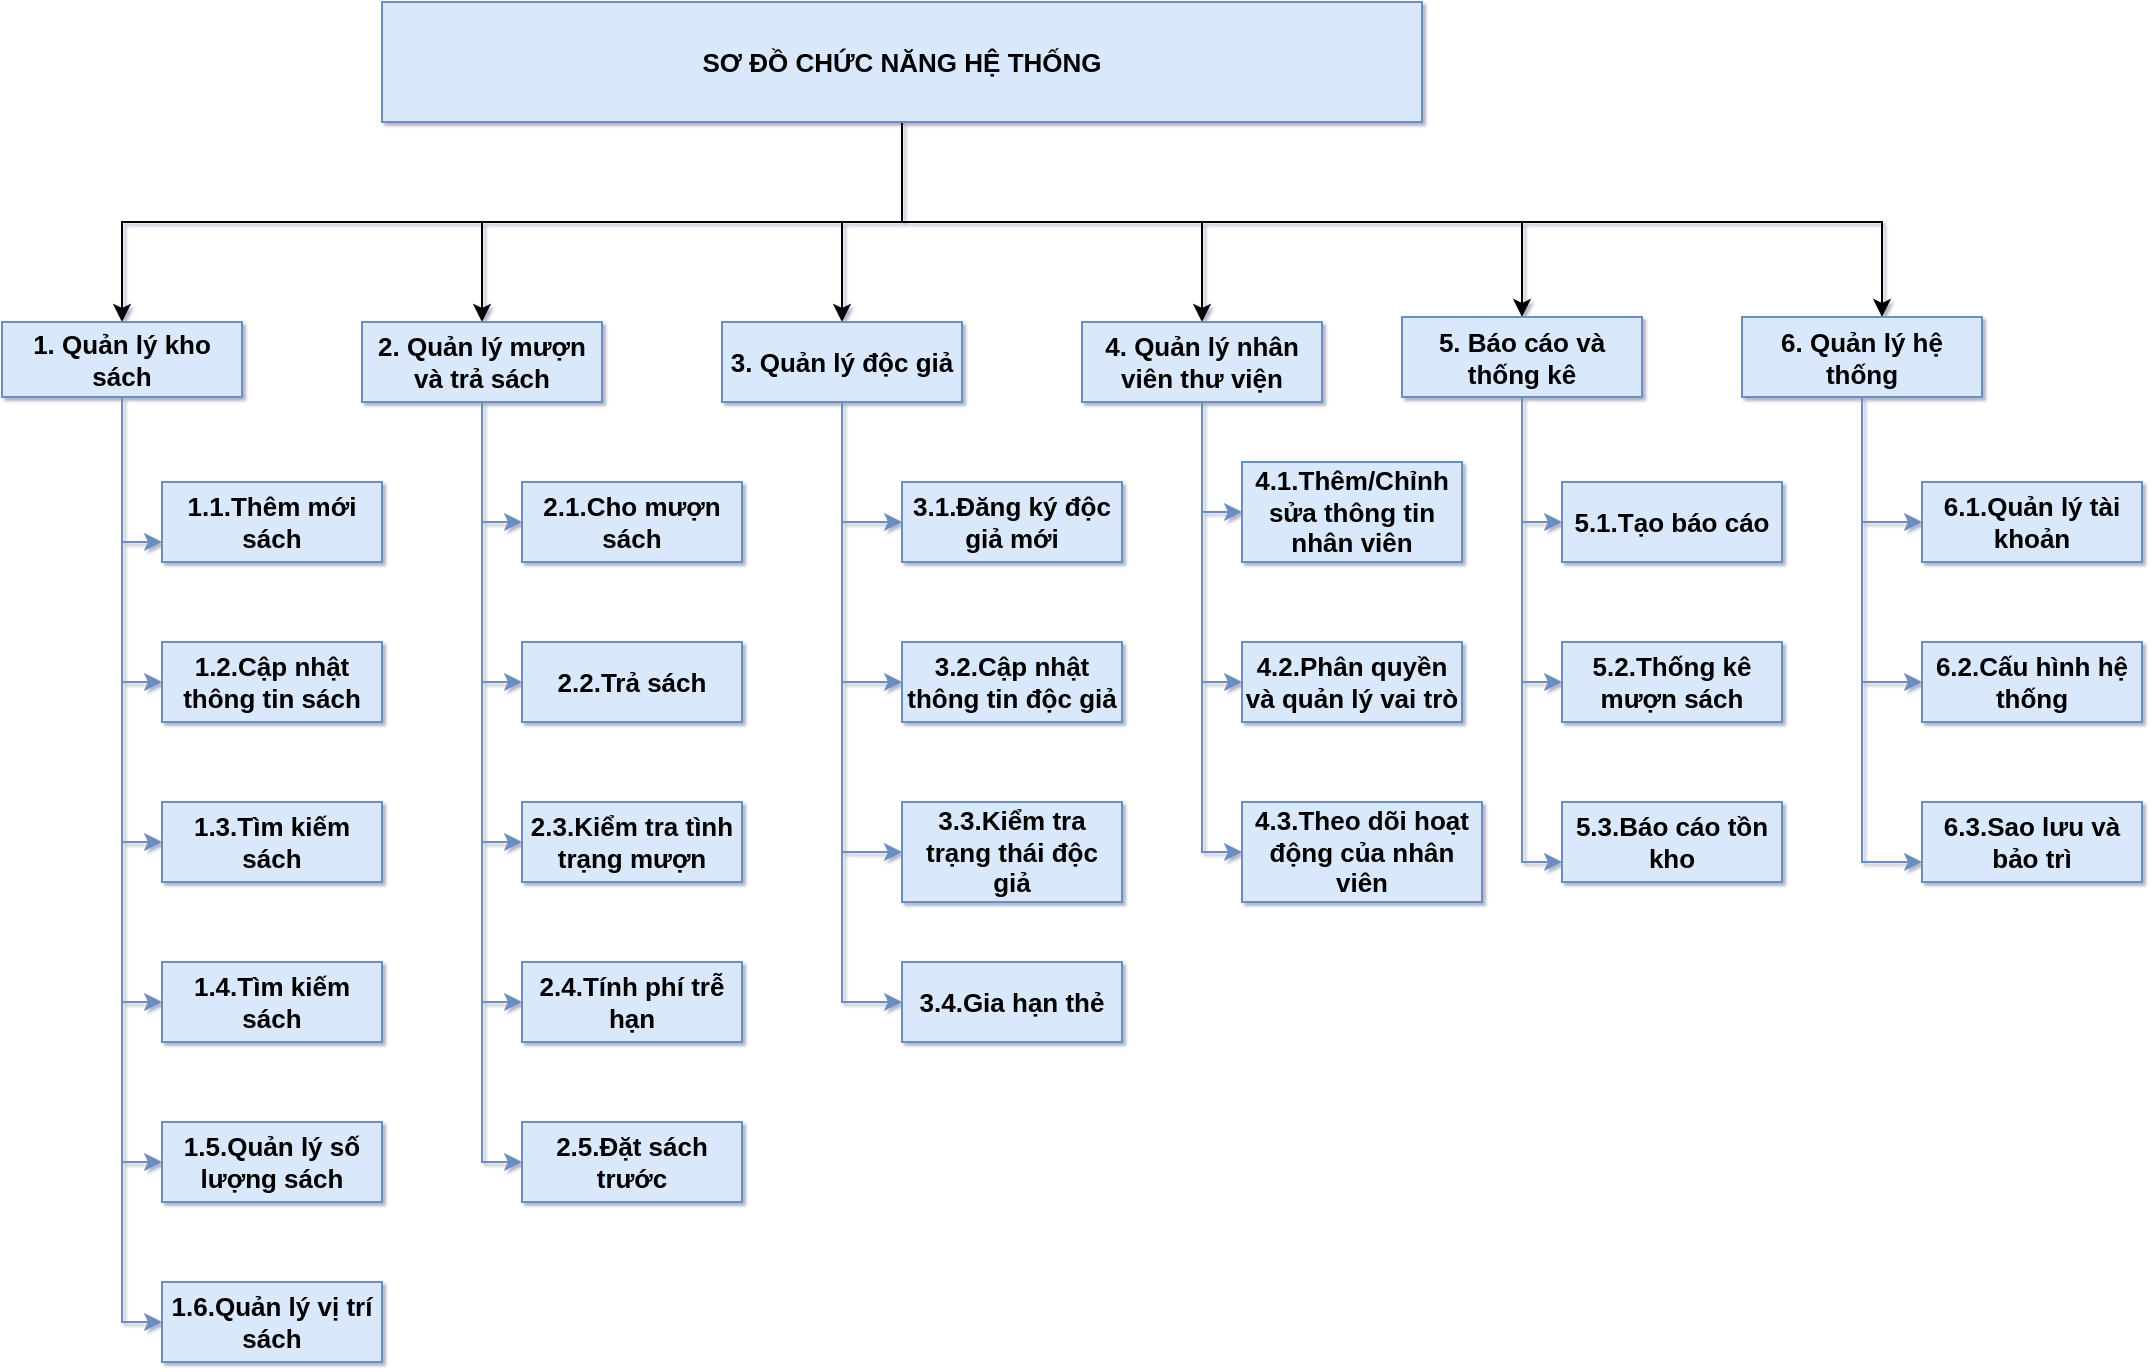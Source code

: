 <mxfile version="24.8.1" pages="4">
  <diagram name="CHƯC NĂNG" id="x6Sj6er3L6edGIG7LJQW">
    <mxGraphModel grid="0" page="0" gridSize="10" guides="1" tooltips="1" connect="1" arrows="1" fold="1" pageScale="1" pageWidth="827" pageHeight="1169" background="#ffffff" math="0" shadow="1">
      <root>
        <mxCell id="0" />
        <mxCell id="1" parent="0" />
        <mxCell id="wkvuCqRR_fSEAYGbuBK6-9" style="edgeStyle=orthogonalEdgeStyle;rounded=0;orthogonalLoop=1;jettySize=auto;html=1;entryX=0.5;entryY=0;entryDx=0;entryDy=0;fontSize=13;" parent="1" source="wkvuCqRR_fSEAYGbuBK6-1" target="wkvuCqRR_fSEAYGbuBK6-3" edge="1">
          <mxGeometry relative="1" as="geometry" />
        </mxCell>
        <mxCell id="wkvuCqRR_fSEAYGbuBK6-11" style="edgeStyle=orthogonalEdgeStyle;rounded=0;orthogonalLoop=1;jettySize=auto;html=1;exitX=0.5;exitY=1;exitDx=0;exitDy=0;fontSize=13;" parent="1" source="wkvuCqRR_fSEAYGbuBK6-1" target="wkvuCqRR_fSEAYGbuBK6-4" edge="1">
          <mxGeometry relative="1" as="geometry" />
        </mxCell>
        <mxCell id="wkvuCqRR_fSEAYGbuBK6-13" style="edgeStyle=orthogonalEdgeStyle;rounded=0;orthogonalLoop=1;jettySize=auto;html=1;fontSize=13;" parent="1" source="wkvuCqRR_fSEAYGbuBK6-1" target="wkvuCqRR_fSEAYGbuBK6-5" edge="1">
          <mxGeometry relative="1" as="geometry" />
        </mxCell>
        <mxCell id="wkvuCqRR_fSEAYGbuBK6-15" style="edgeStyle=orthogonalEdgeStyle;rounded=0;orthogonalLoop=1;jettySize=auto;html=1;exitX=0.5;exitY=1;exitDx=0;exitDy=0;fontSize=13;" parent="1" source="wkvuCqRR_fSEAYGbuBK6-1" target="wkvuCqRR_fSEAYGbuBK6-2" edge="1">
          <mxGeometry relative="1" as="geometry" />
        </mxCell>
        <mxCell id="wkvuCqRR_fSEAYGbuBK6-17" style="edgeStyle=orthogonalEdgeStyle;rounded=0;orthogonalLoop=1;jettySize=auto;html=1;fontSize=13;" parent="1" source="wkvuCqRR_fSEAYGbuBK6-1" target="wkvuCqRR_fSEAYGbuBK6-6" edge="1">
          <mxGeometry relative="1" as="geometry">
            <Array as="points">
              <mxPoint x="780" y="60" />
              <mxPoint x="1090" y="60" />
            </Array>
          </mxGeometry>
        </mxCell>
        <mxCell id="wkvuCqRR_fSEAYGbuBK6-21" style="edgeStyle=orthogonalEdgeStyle;rounded=0;orthogonalLoop=1;jettySize=auto;html=1;fontSize=13;" parent="1" target="wkvuCqRR_fSEAYGbuBK6-7" edge="1">
          <mxGeometry relative="1" as="geometry">
            <mxPoint x="784.5" y="59.997" as="sourcePoint" />
            <mxPoint x="854.5" y="187.42" as="targetPoint" />
            <Array as="points">
              <mxPoint x="1270" y="60" />
            </Array>
          </mxGeometry>
        </mxCell>
        <mxCell id="wkvuCqRR_fSEAYGbuBK6-1" value="&lt;b style=&quot;font-size: 13px;&quot;&gt;&lt;font style=&quot;font-size: 13px;&quot;&gt;SƠ ĐỒ CHỨC NĂNG HỆ THỐNG&lt;/font&gt;&lt;/b&gt;" style="rounded=0;whiteSpace=wrap;html=1;fillColor=#dae8fc;strokeColor=#6c8ebf;fontSize=13;" parent="1" vertex="1">
          <mxGeometry x="520" y="-50" width="520" height="60" as="geometry" />
        </mxCell>
        <mxCell id="wkvuCqRR_fSEAYGbuBK6-29" style="edgeStyle=orthogonalEdgeStyle;rounded=0;orthogonalLoop=1;jettySize=auto;html=1;entryX=0;entryY=0.5;entryDx=0;entryDy=0;fillColor=#dae8fc;strokeColor=#6c8ebf;fontSize=13;" parent="1" source="wkvuCqRR_fSEAYGbuBK6-2" target="wkvuCqRR_fSEAYGbuBK6-28" edge="1">
          <mxGeometry relative="1" as="geometry" />
        </mxCell>
        <mxCell id="wkvuCqRR_fSEAYGbuBK6-30" style="edgeStyle=orthogonalEdgeStyle;rounded=0;orthogonalLoop=1;jettySize=auto;html=1;entryX=0;entryY=0.75;entryDx=0;entryDy=0;fillColor=#dae8fc;strokeColor=#6c8ebf;fontSize=13;" parent="1" source="wkvuCqRR_fSEAYGbuBK6-2" target="wkvuCqRR_fSEAYGbuBK6-23" edge="1">
          <mxGeometry relative="1" as="geometry" />
        </mxCell>
        <mxCell id="wkvuCqRR_fSEAYGbuBK6-31" style="edgeStyle=orthogonalEdgeStyle;rounded=0;orthogonalLoop=1;jettySize=auto;html=1;entryX=0;entryY=0.5;entryDx=0;entryDy=0;fillColor=#dae8fc;strokeColor=#6c8ebf;fontSize=13;" parent="1" source="wkvuCqRR_fSEAYGbuBK6-2" target="wkvuCqRR_fSEAYGbuBK6-24" edge="1">
          <mxGeometry relative="1" as="geometry" />
        </mxCell>
        <mxCell id="wkvuCqRR_fSEAYGbuBK6-32" style="edgeStyle=orthogonalEdgeStyle;rounded=0;orthogonalLoop=1;jettySize=auto;html=1;entryX=0;entryY=0.5;entryDx=0;entryDy=0;fillColor=#dae8fc;strokeColor=#6c8ebf;fontSize=13;" parent="1" source="wkvuCqRR_fSEAYGbuBK6-2" target="wkvuCqRR_fSEAYGbuBK6-25" edge="1">
          <mxGeometry relative="1" as="geometry" />
        </mxCell>
        <mxCell id="wkvuCqRR_fSEAYGbuBK6-33" style="edgeStyle=orthogonalEdgeStyle;rounded=0;orthogonalLoop=1;jettySize=auto;html=1;entryX=0;entryY=0.5;entryDx=0;entryDy=0;fillColor=#dae8fc;strokeColor=#6c8ebf;fontSize=13;" parent="1" source="wkvuCqRR_fSEAYGbuBK6-2" target="wkvuCqRR_fSEAYGbuBK6-26" edge="1">
          <mxGeometry relative="1" as="geometry" />
        </mxCell>
        <mxCell id="wkvuCqRR_fSEAYGbuBK6-34" style="edgeStyle=orthogonalEdgeStyle;rounded=0;orthogonalLoop=1;jettySize=auto;html=1;entryX=0;entryY=0.5;entryDx=0;entryDy=0;fillColor=#dae8fc;strokeColor=#6c8ebf;fontSize=13;" parent="1" source="wkvuCqRR_fSEAYGbuBK6-2" target="wkvuCqRR_fSEAYGbuBK6-27" edge="1">
          <mxGeometry relative="1" as="geometry">
            <mxPoint x="400" y="550" as="targetPoint" />
          </mxGeometry>
        </mxCell>
        <mxCell id="wkvuCqRR_fSEAYGbuBK6-2" value="&lt;h3 style=&quot;font-size: 13px;&quot;&gt;&lt;font style=&quot;font-size: 13px;&quot;&gt;1. &lt;strong style=&quot;font-size: 13px;&quot;&gt;Quản lý kho sách&lt;/strong&gt;&lt;/font&gt;&lt;/h3&gt;" style="rounded=0;whiteSpace=wrap;html=1;fillColor=#dae8fc;strokeColor=#6c8ebf;fontSize=13;" parent="1" vertex="1">
          <mxGeometry x="330" y="110" width="120" height="37.5" as="geometry" />
        </mxCell>
        <mxCell id="wkvuCqRR_fSEAYGbuBK6-41" style="edgeStyle=orthogonalEdgeStyle;rounded=0;orthogonalLoop=1;jettySize=auto;html=1;entryX=0;entryY=0.5;entryDx=0;entryDy=0;fillColor=#dae8fc;strokeColor=#6c8ebf;fontSize=13;" parent="1" source="wkvuCqRR_fSEAYGbuBK6-3" target="wkvuCqRR_fSEAYGbuBK6-35" edge="1">
          <mxGeometry relative="1" as="geometry" />
        </mxCell>
        <mxCell id="wkvuCqRR_fSEAYGbuBK6-43" style="edgeStyle=orthogonalEdgeStyle;rounded=0;orthogonalLoop=1;jettySize=auto;html=1;entryX=0;entryY=0.5;entryDx=0;entryDy=0;fillColor=#dae8fc;strokeColor=#6c8ebf;fontSize=13;" parent="1" source="wkvuCqRR_fSEAYGbuBK6-3" target="wkvuCqRR_fSEAYGbuBK6-36" edge="1">
          <mxGeometry relative="1" as="geometry" />
        </mxCell>
        <mxCell id="wkvuCqRR_fSEAYGbuBK6-44" style="edgeStyle=orthogonalEdgeStyle;rounded=0;orthogonalLoop=1;jettySize=auto;html=1;entryX=0;entryY=0.5;entryDx=0;entryDy=0;fillColor=#dae8fc;strokeColor=#6c8ebf;fontSize=13;" parent="1" source="wkvuCqRR_fSEAYGbuBK6-3" target="wkvuCqRR_fSEAYGbuBK6-38" edge="1">
          <mxGeometry relative="1" as="geometry" />
        </mxCell>
        <mxCell id="wkvuCqRR_fSEAYGbuBK6-46" style="edgeStyle=orthogonalEdgeStyle;rounded=0;orthogonalLoop=1;jettySize=auto;html=1;entryX=0;entryY=0.5;entryDx=0;entryDy=0;fillColor=#dae8fc;strokeColor=#6c8ebf;fontSize=13;" parent="1" source="wkvuCqRR_fSEAYGbuBK6-3" target="wkvuCqRR_fSEAYGbuBK6-39" edge="1">
          <mxGeometry relative="1" as="geometry" />
        </mxCell>
        <mxCell id="wkvuCqRR_fSEAYGbuBK6-79" style="edgeStyle=orthogonalEdgeStyle;rounded=0;orthogonalLoop=1;jettySize=auto;html=1;entryX=0;entryY=0.5;entryDx=0;entryDy=0;fillColor=#dae8fc;strokeColor=#6c8ebf;fontSize=13;" parent="1" source="wkvuCqRR_fSEAYGbuBK6-3" target="wkvuCqRR_fSEAYGbuBK6-75" edge="1">
          <mxGeometry relative="1" as="geometry" />
        </mxCell>
        <mxCell id="wkvuCqRR_fSEAYGbuBK6-3" value="&lt;h3 style=&quot;font-size: 13px;&quot;&gt;2. &lt;strong style=&quot;font-size: 13px;&quot;&gt;Quản lý mượn và trả sách&lt;/strong&gt;&lt;/h3&gt;" style="rounded=0;whiteSpace=wrap;html=1;fillColor=#dae8fc;strokeColor=#6c8ebf;fontSize=13;" parent="1" vertex="1">
          <mxGeometry x="510" y="110" width="120" height="40" as="geometry" />
        </mxCell>
        <mxCell id="wkvuCqRR_fSEAYGbuBK6-52" style="edgeStyle=orthogonalEdgeStyle;rounded=0;orthogonalLoop=1;jettySize=auto;html=1;entryX=0;entryY=0.5;entryDx=0;entryDy=0;fillColor=#dae8fc;strokeColor=#6c8ebf;fontSize=13;" parent="1" source="wkvuCqRR_fSEAYGbuBK6-4" target="wkvuCqRR_fSEAYGbuBK6-50" edge="1">
          <mxGeometry relative="1" as="geometry" />
        </mxCell>
        <mxCell id="wkvuCqRR_fSEAYGbuBK6-53" style="edgeStyle=orthogonalEdgeStyle;rounded=0;orthogonalLoop=1;jettySize=auto;html=1;entryX=0;entryY=0.5;entryDx=0;entryDy=0;fillColor=#dae8fc;strokeColor=#6c8ebf;fontSize=13;" parent="1" source="wkvuCqRR_fSEAYGbuBK6-4" target="wkvuCqRR_fSEAYGbuBK6-47" edge="1">
          <mxGeometry relative="1" as="geometry" />
        </mxCell>
        <mxCell id="wkvuCqRR_fSEAYGbuBK6-54" style="edgeStyle=orthogonalEdgeStyle;rounded=0;orthogonalLoop=1;jettySize=auto;html=1;entryX=0;entryY=0.5;entryDx=0;entryDy=0;fillColor=#dae8fc;strokeColor=#6c8ebf;fontSize=13;" parent="1" source="wkvuCqRR_fSEAYGbuBK6-4" target="wkvuCqRR_fSEAYGbuBK6-48" edge="1">
          <mxGeometry relative="1" as="geometry">
            <mxPoint x="760" y="300" as="targetPoint" />
          </mxGeometry>
        </mxCell>
        <mxCell id="wkvuCqRR_fSEAYGbuBK6-56" style="edgeStyle=orthogonalEdgeStyle;rounded=0;orthogonalLoop=1;jettySize=auto;html=1;entryX=0;entryY=0.5;entryDx=0;entryDy=0;fillColor=#dae8fc;strokeColor=#6c8ebf;fontSize=13;" parent="1" source="wkvuCqRR_fSEAYGbuBK6-4" target="wkvuCqRR_fSEAYGbuBK6-49" edge="1">
          <mxGeometry relative="1" as="geometry" />
        </mxCell>
        <mxCell id="wkvuCqRR_fSEAYGbuBK6-4" value="&lt;h3 style=&quot;font-size: 13px;&quot;&gt;3. &lt;strong style=&quot;font-size: 13px;&quot;&gt;Quản lý độc giả&lt;/strong&gt;&lt;/h3&gt;" style="rounded=0;whiteSpace=wrap;html=1;fillColor=#dae8fc;strokeColor=#6c8ebf;fontSize=13;" parent="1" vertex="1">
          <mxGeometry x="690" y="110" width="120" height="40" as="geometry" />
        </mxCell>
        <mxCell id="wkvuCqRR_fSEAYGbuBK6-60" style="edgeStyle=orthogonalEdgeStyle;rounded=0;orthogonalLoop=1;jettySize=auto;html=1;entryX=0;entryY=0.5;entryDx=0;entryDy=0;fillColor=#dae8fc;strokeColor=#6c8ebf;fontSize=13;" parent="1" source="wkvuCqRR_fSEAYGbuBK6-5" target="wkvuCqRR_fSEAYGbuBK6-58" edge="1">
          <mxGeometry relative="1" as="geometry" />
        </mxCell>
        <mxCell id="wkvuCqRR_fSEAYGbuBK6-61" style="edgeStyle=orthogonalEdgeStyle;rounded=0;orthogonalLoop=1;jettySize=auto;html=1;entryX=0;entryY=0.5;entryDx=0;entryDy=0;fillColor=#dae8fc;strokeColor=#6c8ebf;fontSize=13;" parent="1" source="wkvuCqRR_fSEAYGbuBK6-5" target="wkvuCqRR_fSEAYGbuBK6-57" edge="1">
          <mxGeometry relative="1" as="geometry" />
        </mxCell>
        <mxCell id="wkvuCqRR_fSEAYGbuBK6-62" style="edgeStyle=orthogonalEdgeStyle;rounded=0;orthogonalLoop=1;jettySize=auto;html=1;entryX=0;entryY=0.5;entryDx=0;entryDy=0;fillColor=#dae8fc;strokeColor=#6c8ebf;fontSize=13;" parent="1" source="wkvuCqRR_fSEAYGbuBK6-5" target="wkvuCqRR_fSEAYGbuBK6-59" edge="1">
          <mxGeometry relative="1" as="geometry" />
        </mxCell>
        <mxCell id="wkvuCqRR_fSEAYGbuBK6-5" value="&lt;h3 style=&quot;font-size: 13px;&quot;&gt;4. &lt;strong style=&quot;font-size: 13px;&quot;&gt;Quản lý nhân viên thư viện&lt;/strong&gt;&lt;/h3&gt;" style="rounded=0;whiteSpace=wrap;html=1;fillColor=#dae8fc;strokeColor=#6c8ebf;fontSize=13;" parent="1" vertex="1">
          <mxGeometry x="870" y="110" width="120" height="40" as="geometry" />
        </mxCell>
        <mxCell id="wkvuCqRR_fSEAYGbuBK6-66" style="edgeStyle=orthogonalEdgeStyle;rounded=0;orthogonalLoop=1;jettySize=auto;html=1;entryX=0;entryY=0.75;entryDx=0;entryDy=0;fillColor=#dae8fc;strokeColor=#6c8ebf;fontSize=13;" parent="1" source="wkvuCqRR_fSEAYGbuBK6-6" target="wkvuCqRR_fSEAYGbuBK6-64" edge="1">
          <mxGeometry relative="1" as="geometry" />
        </mxCell>
        <mxCell id="wkvuCqRR_fSEAYGbuBK6-67" style="edgeStyle=orthogonalEdgeStyle;rounded=0;orthogonalLoop=1;jettySize=auto;html=1;entryX=0;entryY=0.5;entryDx=0;entryDy=0;fillColor=#dae8fc;strokeColor=#6c8ebf;fontSize=13;" parent="1" source="wkvuCqRR_fSEAYGbuBK6-6" target="wkvuCqRR_fSEAYGbuBK6-63" edge="1">
          <mxGeometry relative="1" as="geometry" />
        </mxCell>
        <mxCell id="wkvuCqRR_fSEAYGbuBK6-68" style="edgeStyle=orthogonalEdgeStyle;rounded=0;orthogonalLoop=1;jettySize=auto;html=1;entryX=0;entryY=0.5;entryDx=0;entryDy=0;fillColor=#dae8fc;strokeColor=#6c8ebf;fontSize=13;" parent="1" source="wkvuCqRR_fSEAYGbuBK6-6" target="wkvuCqRR_fSEAYGbuBK6-65" edge="1">
          <mxGeometry relative="1" as="geometry" />
        </mxCell>
        <mxCell id="wkvuCqRR_fSEAYGbuBK6-6" value="&lt;h3 style=&quot;font-size: 13px;&quot;&gt;5. &lt;strong style=&quot;font-size: 13px;&quot;&gt;Báo cáo và thống kê&lt;/strong&gt;&lt;/h3&gt;" style="rounded=0;whiteSpace=wrap;html=1;fillColor=#dae8fc;strokeColor=#6c8ebf;fontSize=13;" parent="1" vertex="1">
          <mxGeometry x="1030" y="107.5" width="120" height="40" as="geometry" />
        </mxCell>
        <mxCell id="wkvuCqRR_fSEAYGbuBK6-72" style="edgeStyle=orthogonalEdgeStyle;rounded=0;orthogonalLoop=1;jettySize=auto;html=1;entryX=0;entryY=0.75;entryDx=0;entryDy=0;fillColor=#dae8fc;strokeColor=#6c8ebf;fontSize=13;" parent="1" source="wkvuCqRR_fSEAYGbuBK6-7" target="wkvuCqRR_fSEAYGbuBK6-69" edge="1">
          <mxGeometry relative="1" as="geometry" />
        </mxCell>
        <mxCell id="wkvuCqRR_fSEAYGbuBK6-73" style="edgeStyle=orthogonalEdgeStyle;rounded=0;orthogonalLoop=1;jettySize=auto;html=1;entryX=0;entryY=0.5;entryDx=0;entryDy=0;fillColor=#dae8fc;strokeColor=#6c8ebf;fontSize=13;" parent="1" source="wkvuCqRR_fSEAYGbuBK6-7" target="wkvuCqRR_fSEAYGbuBK6-71" edge="1">
          <mxGeometry relative="1" as="geometry" />
        </mxCell>
        <mxCell id="wkvuCqRR_fSEAYGbuBK6-74" style="edgeStyle=orthogonalEdgeStyle;rounded=0;orthogonalLoop=1;jettySize=auto;html=1;entryX=0;entryY=0.5;entryDx=0;entryDy=0;fillColor=#dae8fc;strokeColor=#6c8ebf;fontSize=13;" parent="1" source="wkvuCqRR_fSEAYGbuBK6-7" target="wkvuCqRR_fSEAYGbuBK6-70" edge="1">
          <mxGeometry relative="1" as="geometry" />
        </mxCell>
        <mxCell id="wkvuCqRR_fSEAYGbuBK6-7" value="&lt;h3 style=&quot;font-size: 13px;&quot;&gt;6. &lt;strong style=&quot;font-size: 13px;&quot;&gt;Quản lý hệ thống&lt;/strong&gt;&lt;/h3&gt;" style="rounded=0;whiteSpace=wrap;html=1;fillColor=#dae8fc;strokeColor=#6c8ebf;fontSize=13;" parent="1" vertex="1">
          <mxGeometry x="1200" y="107.5" width="120" height="40" as="geometry" />
        </mxCell>
        <mxCell id="wkvuCqRR_fSEAYGbuBK6-23" value="1.1.Thêm mới sách" style="rounded=0;whiteSpace=wrap;html=1;fillColor=#dae8fc;strokeColor=#6c8ebf;fontStyle=1;fontSize=13;" parent="1" vertex="1">
          <mxGeometry x="410" y="190" width="110" height="40" as="geometry" />
        </mxCell>
        <mxCell id="wkvuCqRR_fSEAYGbuBK6-24" value="1.2.Cập nhật thông tin sách" style="rounded=0;whiteSpace=wrap;html=1;fillColor=#dae8fc;strokeColor=#6c8ebf;fontStyle=1;fontSize=13;" parent="1" vertex="1">
          <mxGeometry x="410" y="270" width="110" height="40" as="geometry" />
        </mxCell>
        <mxCell id="wkvuCqRR_fSEAYGbuBK6-25" value="1.3.Tìm kiếm sách" style="rounded=0;whiteSpace=wrap;html=1;fillColor=#dae8fc;strokeColor=#6c8ebf;fontStyle=1;fontSize=13;" parent="1" vertex="1">
          <mxGeometry x="410" y="350" width="110" height="40" as="geometry" />
        </mxCell>
        <mxCell id="wkvuCqRR_fSEAYGbuBK6-26" value="1.4.Tìm kiếm sách" style="rounded=0;whiteSpace=wrap;html=1;fillColor=#dae8fc;strokeColor=#6c8ebf;fontStyle=1;fontSize=13;" parent="1" vertex="1">
          <mxGeometry x="410" y="430" width="110" height="40" as="geometry" />
        </mxCell>
        <mxCell id="wkvuCqRR_fSEAYGbuBK6-27" value="1.5.&lt;strong style=&quot;font-size: 13px;&quot;&gt;Quản lý số lượng sách&lt;/strong&gt;" style="rounded=0;whiteSpace=wrap;html=1;fillColor=#dae8fc;strokeColor=#6c8ebf;fontStyle=1;fontSize=13;" parent="1" vertex="1">
          <mxGeometry x="410" y="510" width="110" height="40" as="geometry" />
        </mxCell>
        <mxCell id="wkvuCqRR_fSEAYGbuBK6-28" value="1.6.Quản lý vị trí sách" style="rounded=0;whiteSpace=wrap;html=1;fillColor=#dae8fc;strokeColor=#6c8ebf;fontStyle=1;fontSize=13;" parent="1" vertex="1">
          <mxGeometry x="410" y="590" width="110" height="40" as="geometry" />
        </mxCell>
        <mxCell id="wkvuCqRR_fSEAYGbuBK6-35" value="2.1.&lt;strong style=&quot;font-size: 13px;&quot;&gt;Cho mượn sách&lt;/strong&gt;" style="rounded=0;whiteSpace=wrap;html=1;fillColor=#dae8fc;strokeColor=#6c8ebf;fontStyle=1;fontSize=13;" parent="1" vertex="1">
          <mxGeometry x="590" y="190" width="110" height="40" as="geometry" />
        </mxCell>
        <mxCell id="wkvuCqRR_fSEAYGbuBK6-36" value="2.2.&lt;strong style=&quot;font-size: 13px;&quot;&gt;Trả sách&lt;/strong&gt;" style="rounded=0;whiteSpace=wrap;html=1;fillColor=#dae8fc;strokeColor=#6c8ebf;fontStyle=1;fontSize=13;" parent="1" vertex="1">
          <mxGeometry x="590" y="270" width="110" height="40" as="geometry" />
        </mxCell>
        <mxCell id="wkvuCqRR_fSEAYGbuBK6-38" value="2.3.Kiểm tra tình trạng mượn" style="rounded=0;whiteSpace=wrap;html=1;fillColor=#dae8fc;strokeColor=#6c8ebf;fontStyle=1;fontSize=13;" parent="1" vertex="1">
          <mxGeometry x="590" y="350" width="110" height="40" as="geometry" />
        </mxCell>
        <mxCell id="wkvuCqRR_fSEAYGbuBK6-39" value="2.5.Đặt sách trước" style="rounded=0;whiteSpace=wrap;html=1;fillColor=#dae8fc;strokeColor=#6c8ebf;fontStyle=1;fontSize=13;" parent="1" vertex="1">
          <mxGeometry x="590" y="510" width="110" height="40" as="geometry" />
        </mxCell>
        <mxCell id="wkvuCqRR_fSEAYGbuBK6-47" value="3.1.Đăng ký độc giả mới" style="rounded=0;whiteSpace=wrap;html=1;fillColor=#dae8fc;strokeColor=#6c8ebf;fontStyle=1;fontSize=13;" parent="1" vertex="1">
          <mxGeometry x="780" y="190" width="110" height="40" as="geometry" />
        </mxCell>
        <mxCell id="wkvuCqRR_fSEAYGbuBK6-48" value="3.2.Cập nhật thông tin độc giả" style="rounded=0;whiteSpace=wrap;html=1;fillColor=#dae8fc;strokeColor=#6c8ebf;fontStyle=1;fontSize=13;" parent="1" vertex="1">
          <mxGeometry x="780" y="270" width="110" height="40" as="geometry" />
        </mxCell>
        <mxCell id="wkvuCqRR_fSEAYGbuBK6-49" value="3.3.&lt;strong style=&quot;font-size: 13px;&quot;&gt;Kiểm tra trạng thái độc giả&lt;/strong&gt;" style="rounded=0;whiteSpace=wrap;html=1;fillColor=#dae8fc;strokeColor=#6c8ebf;fontStyle=1;fontSize=13;" parent="1" vertex="1">
          <mxGeometry x="780" y="350" width="110" height="50" as="geometry" />
        </mxCell>
        <mxCell id="wkvuCqRR_fSEAYGbuBK6-50" value="3.4.&lt;strong style=&quot;font-size: 13px;&quot;&gt;Gia hạn thẻ&lt;/strong&gt;" style="rounded=0;whiteSpace=wrap;html=1;fillColor=#dae8fc;strokeColor=#6c8ebf;fontStyle=1;fontSize=13;" parent="1" vertex="1">
          <mxGeometry x="780" y="430" width="110" height="40" as="geometry" />
        </mxCell>
        <mxCell id="wkvuCqRR_fSEAYGbuBK6-51" style="edgeStyle=orthogonalEdgeStyle;rounded=0;orthogonalLoop=1;jettySize=auto;html=1;exitX=0.5;exitY=1;exitDx=0;exitDy=0;fillColor=#dae8fc;strokeColor=#6c8ebf;fontStyle=1;fontSize=13;" parent="1" source="wkvuCqRR_fSEAYGbuBK6-48" target="wkvuCqRR_fSEAYGbuBK6-48" edge="1">
          <mxGeometry relative="1" as="geometry" />
        </mxCell>
        <mxCell id="wkvuCqRR_fSEAYGbuBK6-57" value="4.1.Thêm/Chỉnh sửa thông tin nhân viên" style="rounded=0;whiteSpace=wrap;html=1;fillColor=#dae8fc;strokeColor=#6c8ebf;fontStyle=1;fontSize=13;" parent="1" vertex="1">
          <mxGeometry x="950" y="180" width="110" height="50" as="geometry" />
        </mxCell>
        <mxCell id="wkvuCqRR_fSEAYGbuBK6-58" value="4.3.Theo dõi hoạt động của nhân viên" style="rounded=0;whiteSpace=wrap;html=1;fillColor=#dae8fc;strokeColor=#6c8ebf;fontStyle=1;fontSize=13;" parent="1" vertex="1">
          <mxGeometry x="950" y="350" width="120" height="50" as="geometry" />
        </mxCell>
        <mxCell id="wkvuCqRR_fSEAYGbuBK6-59" value="4.2.Phân quyền và quản lý vai trò" style="rounded=0;whiteSpace=wrap;html=1;fillColor=#dae8fc;strokeColor=#6c8ebf;fontStyle=1;fontSize=13;" parent="1" vertex="1">
          <mxGeometry x="950" y="270" width="110" height="40" as="geometry" />
        </mxCell>
        <mxCell id="wkvuCqRR_fSEAYGbuBK6-63" value="5.1.Tạo báo cáo" style="rounded=0;whiteSpace=wrap;html=1;fillColor=#dae8fc;strokeColor=#6c8ebf;fontStyle=1;fontSize=13;" parent="1" vertex="1">
          <mxGeometry x="1110" y="190" width="110" height="40" as="geometry" />
        </mxCell>
        <mxCell id="wkvuCqRR_fSEAYGbuBK6-64" value="5.3.Báo cáo tồn kho" style="rounded=0;whiteSpace=wrap;html=1;fillColor=#dae8fc;strokeColor=#6c8ebf;fontStyle=1;fontSize=13;" parent="1" vertex="1">
          <mxGeometry x="1110" y="350" width="110" height="40" as="geometry" />
        </mxCell>
        <mxCell id="wkvuCqRR_fSEAYGbuBK6-65" value="5.2.Thống kê mượn sách" style="rounded=0;whiteSpace=wrap;html=1;fillColor=#dae8fc;strokeColor=#6c8ebf;fontStyle=1;fontSize=13;" parent="1" vertex="1">
          <mxGeometry x="1110" y="270" width="110" height="40" as="geometry" />
        </mxCell>
        <mxCell id="wkvuCqRR_fSEAYGbuBK6-69" value="6.3.Sao lưu và bảo trì" style="rounded=0;whiteSpace=wrap;html=1;fillColor=#dae8fc;strokeColor=#6c8ebf;fontStyle=1;fontSize=13;" parent="1" vertex="1">
          <mxGeometry x="1290" y="350" width="110" height="40" as="geometry" />
        </mxCell>
        <mxCell id="wkvuCqRR_fSEAYGbuBK6-70" value="6.2.Cấu hình hệ thống" style="rounded=0;whiteSpace=wrap;html=1;fillColor=#dae8fc;strokeColor=#6c8ebf;fontStyle=1;fontSize=13;" parent="1" vertex="1">
          <mxGeometry x="1290" y="270" width="110" height="40" as="geometry" />
        </mxCell>
        <mxCell id="wkvuCqRR_fSEAYGbuBK6-71" value="6.1.&lt;strong style=&quot;font-size: 13px;&quot;&gt;Quản lý tài khoản&lt;/strong&gt;" style="rounded=0;whiteSpace=wrap;html=1;fillColor=#dae8fc;strokeColor=#6c8ebf;fontStyle=1;fontSize=13;" parent="1" vertex="1">
          <mxGeometry x="1290" y="190" width="110" height="40" as="geometry" />
        </mxCell>
        <mxCell id="wkvuCqRR_fSEAYGbuBK6-75" value="2.4.Tính phí trễ hạn" style="rounded=0;whiteSpace=wrap;html=1;fillColor=#dae8fc;strokeColor=#6c8ebf;fontStyle=1;fontSize=13;" parent="1" vertex="1">
          <mxGeometry x="590" y="430" width="110" height="40" as="geometry" />
        </mxCell>
      </root>
    </mxGraphModel>
  </diagram>
  <diagram id="hUQGg00ckLTZh4F_ak5_" name="NGỮ CẢNH">
    <mxGraphModel grid="0" page="0" gridSize="10" guides="0" tooltips="1" connect="0" arrows="1" fold="1" pageScale="1" pageWidth="827" pageHeight="1169" background="#ffffff" math="0" shadow="0">
      <root>
        <mxCell id="0" />
        <mxCell id="1" parent="0" />
        <mxCell id="Zi15GV51LSNEb6XtXTju-19" style="edgeStyle=orthogonalEdgeStyle;rounded=0;orthogonalLoop=1;jettySize=auto;html=1;fontSize=13;entryX=0.918;entryY=1;entryDx=0;entryDy=0;entryPerimeter=0;" parent="1" source="qkR3hUsOmJFxeURHzlmf-1" target="Zi15GV51LSNEb6XtXTju-4" edge="1">
          <mxGeometry relative="1" as="geometry">
            <mxPoint x="471" y="330" as="targetPoint" />
            <Array as="points">
              <mxPoint x="471" y="570" />
              <mxPoint x="471" y="320" />
            </Array>
          </mxGeometry>
        </mxCell>
        <mxCell id="Zi15GV51LSNEb6XtXTju-69" value="Kết quả Tìm kiếm" style="edgeLabel;html=1;align=center;verticalAlign=middle;resizable=0;points=[];rotation=270;fontSize=13;" parent="Zi15GV51LSNEb6XtXTju-19" vertex="1" connectable="0">
          <mxGeometry x="0.594" y="3" relative="1" as="geometry">
            <mxPoint y="56" as="offset" />
          </mxGeometry>
        </mxCell>
        <mxCell id="Zi15GV51LSNEb6XtXTju-25" style="edgeStyle=orthogonalEdgeStyle;rounded=0;orthogonalLoop=1;jettySize=auto;html=1;entryX=0.092;entryY=1.004;entryDx=0;entryDy=0;entryPerimeter=0;fontSize=13;" parent="1" target="Zi15GV51LSNEb6XtXTju-4" edge="1">
          <mxGeometry relative="1" as="geometry">
            <mxPoint x="381" y="290" as="targetPoint" />
            <mxPoint x="682.084" y="630.0" as="sourcePoint" />
            <Array as="points">
              <mxPoint x="380" y="630" />
              <mxPoint x="380" y="323" />
              <mxPoint x="380" y="323" />
            </Array>
          </mxGeometry>
        </mxCell>
        <mxCell id="Zi15GV51LSNEb6XtXTju-71" value="Thông báo đến hạn trả sách,&amp;nbsp;&lt;div style=&quot;font-size: 13px;&quot;&gt;sách đã quá hạn&lt;/div&gt;" style="edgeLabel;html=1;align=center;verticalAlign=middle;resizable=0;points=[];rotation=270;fontSize=13;" parent="Zi15GV51LSNEb6XtXTju-25" vertex="1" connectable="0">
          <mxGeometry x="0.624" y="1" relative="1" as="geometry">
            <mxPoint y="24" as="offset" />
          </mxGeometry>
        </mxCell>
        <mxCell id="Zi15GV51LSNEb6XtXTju-44" style="edgeStyle=orthogonalEdgeStyle;rounded=0;orthogonalLoop=1;jettySize=auto;html=1;entryX=0.546;entryY=1.057;entryDx=0;entryDy=0;entryPerimeter=0;fontSize=13;" parent="1" source="qkR3hUsOmJFxeURHzlmf-1" target="Zi15GV51LSNEb6XtXTju-3" edge="1">
          <mxGeometry relative="1" as="geometry">
            <mxPoint x="1050" y="340" as="targetPoint" />
            <Array as="points">
              <mxPoint x="1050" y="630" />
            </Array>
          </mxGeometry>
        </mxCell>
        <mxCell id="Zi15GV51LSNEb6XtXTju-45" value="Kết quả tìm kiếm" style="edgeLabel;html=1;align=center;verticalAlign=middle;resizable=0;points=[];rotation=270;fontSize=13;" parent="Zi15GV51LSNEb6XtXTju-44" vertex="1" connectable="0">
          <mxGeometry x="0.401" y="2" relative="1" as="geometry">
            <mxPoint y="8" as="offset" />
          </mxGeometry>
        </mxCell>
        <mxCell id="Zi15GV51LSNEb6XtXTju-46" style="edgeStyle=orthogonalEdgeStyle;rounded=0;orthogonalLoop=1;jettySize=auto;html=1;entryX=0.853;entryY=1.037;entryDx=0;entryDy=0;entryPerimeter=0;fontSize=13;" parent="1" target="Zi15GV51LSNEb6XtXTju-3" edge="1">
          <mxGeometry relative="1" as="geometry">
            <mxPoint x="1085" y="390" as="targetPoint" />
            <mxPoint x="880.0" y="650.043" as="sourcePoint" />
          </mxGeometry>
        </mxCell>
        <mxCell id="Zi15GV51LSNEb6XtXTju-48" value="Thống kê báo cáo" style="edgeLabel;html=1;align=center;verticalAlign=middle;resizable=0;points=[];rotation=270;fontSize=13;" parent="Zi15GV51LSNEb6XtXTju-46" vertex="1" connectable="0">
          <mxGeometry x="0.401" relative="1" as="geometry">
            <mxPoint as="offset" />
          </mxGeometry>
        </mxCell>
        <mxCell id="Zi15GV51LSNEb6XtXTju-82" style="edgeStyle=orthogonalEdgeStyle;rounded=0;orthogonalLoop=1;jettySize=auto;html=1;entryX=0.386;entryY=-0.035;entryDx=0;entryDy=0;entryPerimeter=0;fontSize=13;" parent="1" target="Zi15GV51LSNEb6XtXTju-49" edge="1">
          <mxGeometry relative="1" as="geometry">
            <mxPoint x="870" y="660" as="sourcePoint" />
            <mxPoint x="1310" y="950" as="targetPoint" />
            <Array as="points">
              <mxPoint x="870" y="661" />
              <mxPoint x="1313" y="661" />
            </Array>
          </mxGeometry>
        </mxCell>
        <mxCell id="Zi15GV51LSNEb6XtXTju-99" value="Nhận báo cáo thống kê" style="edgeLabel;html=1;align=center;verticalAlign=middle;resizable=0;points=[];fontSize=13;" parent="Zi15GV51LSNEb6XtXTju-82" vertex="1" connectable="0">
          <mxGeometry x="-0.19" relative="1" as="geometry">
            <mxPoint as="offset" />
          </mxGeometry>
        </mxCell>
        <mxCell id="qkR3hUsOmJFxeURHzlmf-1" value="Hệ Thống quản lý kho sách và mượn sách" style="ellipse;whiteSpace=wrap;html=1;aspect=fixed;perimeterSpacing=5;fillColor=#dae8fc;strokeColor=#6c8ebf;fontSize=15;fontStyle=1" parent="1" vertex="1">
          <mxGeometry x="680" y="510" width="200" height="200" as="geometry" />
        </mxCell>
        <mxCell id="Zi15GV51LSNEb6XtXTju-3" value="Nhân Viên&lt;div style=&quot;font-size: 13px;&quot;&gt;Thư Viện&lt;/div&gt;" style="html=1;whiteSpace=wrap;fontSize=13;fillColor=#dae8fc;strokeColor=#6c8ebf;" parent="1" vertex="1">
          <mxGeometry x="990" y="280" width="110" height="50" as="geometry" />
        </mxCell>
        <mxCell id="Zi15GV51LSNEb6XtXTju-4" value="Người dùng&lt;div&gt;(độc giả)&lt;/div&gt;" style="html=1;whiteSpace=wrap;shadow=1;fontSize=14;fillColor=#dae8fc;strokeColor=#6c8ebf;" parent="1" vertex="1">
          <mxGeometry x="370" y="260" width="110" height="60" as="geometry" />
        </mxCell>
        <mxCell id="Zi15GV51LSNEb6XtXTju-11" style="edgeStyle=orthogonalEdgeStyle;rounded=0;orthogonalLoop=1;jettySize=auto;html=1;exitX=0.992;exitY=0.799;exitDx=0;exitDy=0;exitPerimeter=0;entryX=0.167;entryY=0.155;entryDx=0;entryDy=0;entryPerimeter=0;fontSize=13;" parent="1" source="Zi15GV51LSNEb6XtXTju-4" target="qlkSHRsx_Qefjw5uapxF-3" edge="1">
          <mxGeometry relative="1" as="geometry">
            <mxPoint x="460" y="310.002" as="sourcePoint" />
            <mxPoint x="705" y="520" as="targetPoint" />
          </mxGeometry>
        </mxCell>
        <mxCell id="Zi15GV51LSNEb6XtXTju-15" value="Yêu Cầu Trả Sách" style="edgeLabel;html=1;align=center;verticalAlign=middle;resizable=0;points=[];fontSize=13;" parent="Zi15GV51LSNEb6XtXTju-11" vertex="1" connectable="0">
          <mxGeometry x="-0.569" y="-2" relative="1" as="geometry">
            <mxPoint as="offset" />
          </mxGeometry>
        </mxCell>
        <mxCell id="Zi15GV51LSNEb6XtXTju-13" style="edgeStyle=orthogonalEdgeStyle;rounded=0;orthogonalLoop=1;jettySize=auto;html=1;exitX=1.004;exitY=0.451;exitDx=0;exitDy=0;exitPerimeter=0;fontSize=13;" parent="1" source="Zi15GV51LSNEb6XtXTju-4" edge="1">
          <mxGeometry relative="1" as="geometry">
            <mxPoint x="460" y="290" as="sourcePoint" />
            <mxPoint x="771" y="510" as="targetPoint" />
            <Array as="points">
              <mxPoint x="480" y="290" />
              <mxPoint x="771" y="290" />
              <mxPoint x="771" y="510" />
            </Array>
          </mxGeometry>
        </mxCell>
        <mxCell id="Zi15GV51LSNEb6XtXTju-14" value="Yêu cầu Mượn Sách" style="edgeLabel;html=1;align=center;verticalAlign=middle;resizable=0;points=[];fontSize=14;" parent="Zi15GV51LSNEb6XtXTju-13" vertex="1" connectable="0">
          <mxGeometry x="-0.415" y="-2" relative="1" as="geometry">
            <mxPoint as="offset" />
          </mxGeometry>
        </mxCell>
        <mxCell id="Zi15GV51LSNEb6XtXTju-23" style="edgeStyle=orthogonalEdgeStyle;rounded=0;orthogonalLoop=1;jettySize=auto;html=1;fontSize=13;entryX=0.448;entryY=1.022;entryDx=0;entryDy=0;entryPerimeter=0;" parent="1" target="Zi15GV51LSNEb6XtXTju-4" edge="1">
          <mxGeometry relative="1" as="geometry">
            <mxPoint x="675" y="596.38" as="sourcePoint" />
            <mxPoint x="420" y="300" as="targetPoint" />
          </mxGeometry>
        </mxCell>
        <mxCell id="Zi15GV51LSNEb6XtXTju-70" value="Xác nhận mượn sách" style="edgeLabel;html=1;align=center;verticalAlign=middle;resizable=0;points=[];rotation=270;fontSize=13;" parent="Zi15GV51LSNEb6XtXTju-23" vertex="1" connectable="0">
          <mxGeometry x="0.363" relative="1" as="geometry">
            <mxPoint as="offset" />
          </mxGeometry>
        </mxCell>
        <mxCell id="Zi15GV51LSNEb6XtXTju-34" style="edgeStyle=orthogonalEdgeStyle;rounded=0;orthogonalLoop=1;jettySize=auto;html=1;entryX=0.548;entryY=0.024;entryDx=0;entryDy=0;entryPerimeter=0;fontSize=13;" parent="1" source="Zi15GV51LSNEb6XtXTju-3" target="qkR3hUsOmJFxeURHzlmf-1" edge="1">
          <mxGeometry relative="1" as="geometry">
            <Array as="points">
              <mxPoint x="790" y="305" />
            </Array>
          </mxGeometry>
        </mxCell>
        <mxCell id="Zi15GV51LSNEb6XtXTju-35" value="Nhập thông tin sách" style="edgeLabel;html=1;align=center;verticalAlign=middle;resizable=0;points=[];fontSize=13;" parent="Zi15GV51LSNEb6XtXTju-34" vertex="1" connectable="0">
          <mxGeometry x="-0.61" y="1" relative="1" as="geometry">
            <mxPoint as="offset" />
          </mxGeometry>
        </mxCell>
        <mxCell id="Zi15GV51LSNEb6XtXTju-36" style="edgeStyle=orthogonalEdgeStyle;rounded=0;orthogonalLoop=1;jettySize=auto;html=1;entryX=0.65;entryY=0.046;entryDx=0;entryDy=0;entryPerimeter=0;fontSize=13;" parent="1" target="qlkSHRsx_Qefjw5uapxF-3" edge="1">
          <mxGeometry relative="1" as="geometry">
            <mxPoint x="990" y="320" as="sourcePoint" />
            <mxPoint x="811.92" y="526.72" as="targetPoint" />
            <Array as="points">
              <mxPoint x="990" y="321" />
              <mxPoint x="811" y="321" />
            </Array>
          </mxGeometry>
        </mxCell>
        <mxCell id="Zi15GV51LSNEb6XtXTju-37" value="Cập nhật thông tin sách" style="edgeLabel;html=1;align=center;verticalAlign=middle;resizable=0;points=[];fontSize=13;" parent="Zi15GV51LSNEb6XtXTju-36" vertex="1" connectable="0">
          <mxGeometry x="-0.539" y="-2" relative="1" as="geometry">
            <mxPoint x="6" as="offset" />
          </mxGeometry>
        </mxCell>
        <mxCell id="Zi15GV51LSNEb6XtXTju-38" style="edgeStyle=orthogonalEdgeStyle;rounded=0;orthogonalLoop=1;jettySize=auto;html=1;entryX=0.784;entryY=0.115;entryDx=0;entryDy=0;entryPerimeter=0;fontSize=13;" parent="1" target="qlkSHRsx_Qefjw5uapxF-3" edge="1">
          <mxGeometry relative="1" as="geometry">
            <mxPoint x="990" y="290" as="sourcePoint" />
            <mxPoint x="840.69" y="514.99" as="targetPoint" />
            <Array as="points">
              <mxPoint x="990" y="291" />
              <mxPoint x="840" y="291" />
            </Array>
          </mxGeometry>
        </mxCell>
        <mxCell id="Zi15GV51LSNEb6XtXTju-39" value="Ghi nhận mượn trả sách" style="edgeLabel;html=1;align=center;verticalAlign=middle;resizable=0;points=[];fontSize=13;" parent="Zi15GV51LSNEb6XtXTju-38" vertex="1" connectable="0">
          <mxGeometry x="-0.614" y="3" relative="1" as="geometry">
            <mxPoint x="-5" y="-3" as="offset" />
          </mxGeometry>
        </mxCell>
        <mxCell id="Zi15GV51LSNEb6XtXTju-41" style="edgeStyle=orthogonalEdgeStyle;rounded=0;orthogonalLoop=1;jettySize=auto;html=1;entryX=0.113;entryY=1.086;entryDx=0;entryDy=0;entryPerimeter=0;fontSize=13;" parent="1" source="qkR3hUsOmJFxeURHzlmf-1" target="Zi15GV51LSNEb6XtXTju-3" edge="1">
          <mxGeometry relative="1" as="geometry" />
        </mxCell>
        <mxCell id="Zi15GV51LSNEb6XtXTju-42" value="xác nhận cập&amp;nbsp;&lt;div style=&quot;font-size: 13px;&quot;&gt;nhật thông tin&lt;/div&gt;" style="edgeLabel;html=1;align=center;verticalAlign=middle;resizable=0;points=[];rotation=270;fontSize=13;" parent="Zi15GV51LSNEb6XtXTju-41" vertex="1" connectable="0">
          <mxGeometry x="0.239" y="1" relative="1" as="geometry">
            <mxPoint as="offset" />
          </mxGeometry>
        </mxCell>
        <mxCell id="Zi15GV51LSNEb6XtXTju-49" value="Lãnh Đạo Thư Viện" style="html=1;whiteSpace=wrap;fontSize=13;fillColor=#dae8fc;strokeColor=#6c8ebf;" parent="1" vertex="1">
          <mxGeometry x="1270" y="900" width="110" height="50" as="geometry" />
        </mxCell>
        <mxCell id="Zi15GV51LSNEb6XtXTju-62" style="edgeStyle=orthogonalEdgeStyle;rounded=0;orthogonalLoop=1;jettySize=auto;html=1;entryX=0.38;entryY=0.967;entryDx=0;entryDy=0;entryPerimeter=0;fontSize=13;" parent="1" source="Zi15GV51LSNEb6XtXTju-50" target="qlkSHRsx_Qefjw5uapxF-3" edge="1">
          <mxGeometry relative="1" as="geometry">
            <mxPoint x="740" y="730" as="targetPoint" />
            <Array as="points">
              <mxPoint x="755" y="920" />
            </Array>
          </mxGeometry>
        </mxCell>
        <mxCell id="Zi15GV51LSNEb6XtXTju-63" value="Bảo trì hệ thống sao lưu dữ liệu&amp;nbsp;" style="edgeLabel;html=1;align=center;verticalAlign=middle;resizable=0;points=[];fontSize=13;" parent="Zi15GV51LSNEb6XtXTju-62" vertex="1" connectable="0">
          <mxGeometry x="-0.59" y="-3" relative="1" as="geometry">
            <mxPoint x="29" y="-3" as="offset" />
          </mxGeometry>
        </mxCell>
        <mxCell id="Zi15GV51LSNEb6XtXTju-50" value="Quan Trị Viên Hệ thống" style="html=1;whiteSpace=wrap;fontSize=13;fillColor=#dae8fc;strokeColor=#6c8ebf;" parent="1" vertex="1">
          <mxGeometry x="320" y="890" width="110" height="50" as="geometry" />
        </mxCell>
        <mxCell id="Zi15GV51LSNEb6XtXTju-56" style="edgeStyle=orthogonalEdgeStyle;rounded=0;orthogonalLoop=1;jettySize=auto;html=1;entryX=0.072;entryY=-0.02;entryDx=0;entryDy=0;entryPerimeter=0;fontSize=13;" parent="1" source="qkR3hUsOmJFxeURHzlmf-1" target="Zi15GV51LSNEb6XtXTju-50" edge="1">
          <mxGeometry relative="1" as="geometry">
            <Array as="points">
              <mxPoint x="328" y="650" />
            </Array>
          </mxGeometry>
        </mxCell>
        <mxCell id="Zi15GV51LSNEb6XtXTju-57" value="Thông báo trạng thái hệ thống" style="edgeLabel;html=1;align=center;verticalAlign=middle;resizable=0;points=[];rotation=270;fontSize=13;" parent="Zi15GV51LSNEb6XtXTju-56" vertex="1" connectable="0">
          <mxGeometry x="-0.304" y="-1" relative="1" as="geometry">
            <mxPoint x="-146" y="121" as="offset" />
          </mxGeometry>
        </mxCell>
        <mxCell id="Zi15GV51LSNEb6XtXTju-58" style="edgeStyle=orthogonalEdgeStyle;rounded=0;orthogonalLoop=1;jettySize=auto;html=1;entryX=0.66;entryY=0.027;entryDx=0;entryDy=0;entryPerimeter=0;fontSize=13;" parent="1" source="qkR3hUsOmJFxeURHzlmf-1" target="Zi15GV51LSNEb6XtXTju-50" edge="1">
          <mxGeometry relative="1" as="geometry">
            <Array as="points">
              <mxPoint x="393" y="670" />
            </Array>
          </mxGeometry>
        </mxCell>
        <mxCell id="Zi15GV51LSNEb6XtXTju-72" value="Xác nhận cập nhật&amp;nbsp;&lt;div&gt;cấu hình hệ thống&lt;/div&gt;" style="edgeLabel;html=1;align=center;verticalAlign=middle;resizable=0;points=[];rotation=270;fontSize=13;" parent="Zi15GV51LSNEb6XtXTju-58" vertex="1" connectable="0">
          <mxGeometry x="-0.333" relative="1" as="geometry">
            <mxPoint x="-130" y="110" as="offset" />
          </mxGeometry>
        </mxCell>
        <mxCell id="Zi15GV51LSNEb6XtXTju-60" style="edgeStyle=orthogonalEdgeStyle;rounded=0;orthogonalLoop=1;jettySize=auto;html=1;entryX=0.162;entryY=0.859;entryDx=0;entryDy=0;entryPerimeter=0;fontSize=13;" parent="1" source="Zi15GV51LSNEb6XtXTju-50" target="qkR3hUsOmJFxeURHzlmf-1" edge="1">
          <mxGeometry relative="1" as="geometry">
            <Array as="points">
              <mxPoint x="709" y="900" />
            </Array>
          </mxGeometry>
        </mxCell>
        <mxCell id="Zi15GV51LSNEb6XtXTju-64" value="Quản lý tài khoản người dùng" style="edgeLabel;html=1;align=center;verticalAlign=middle;resizable=0;points=[];fontSize=13;" parent="Zi15GV51LSNEb6XtXTju-60" vertex="1" connectable="0">
          <mxGeometry x="-0.584" relative="1" as="geometry">
            <mxPoint x="37" as="offset" />
          </mxGeometry>
        </mxCell>
        <mxCell id="Zi15GV51LSNEb6XtXTju-65" style="edgeStyle=orthogonalEdgeStyle;rounded=0;orthogonalLoop=1;jettySize=auto;html=1;entryX=0.554;entryY=0.976;entryDx=0;entryDy=0;entryPerimeter=0;fontSize=13;" parent="1" target="qkR3hUsOmJFxeURHzlmf-1" edge="1">
          <mxGeometry relative="1" as="geometry">
            <mxPoint x="430.0" y="935.04" as="sourcePoint" />
            <mxPoint x="791.34" y="730" as="targetPoint" />
          </mxGeometry>
        </mxCell>
        <mxCell id="Zi15GV51LSNEb6XtXTju-66" value="Cấu hình và cập nhật hệ thống" style="edgeLabel;html=1;align=center;verticalAlign=middle;resizable=0;points=[];fontSize=13;" parent="Zi15GV51LSNEb6XtXTju-65" vertex="1" connectable="0">
          <mxGeometry x="-0.303" relative="1" as="geometry">
            <mxPoint x="-58" y="5" as="offset" />
          </mxGeometry>
        </mxCell>
        <mxCell id="Zi15GV51LSNEb6XtXTju-73" value="Nhà Xuất Bản" style="html=1;whiteSpace=wrap;fontSize=13;fillColor=#dae8fc;strokeColor=#6c8ebf;" parent="1" vertex="1">
          <mxGeometry x="770" y="1110" width="110" height="50" as="geometry" />
        </mxCell>
        <mxCell id="Zi15GV51LSNEb6XtXTju-77" style="edgeStyle=orthogonalEdgeStyle;rounded=0;orthogonalLoop=1;jettySize=auto;html=1;entryX=0.703;entryY=0.946;entryDx=0;entryDy=0;entryPerimeter=0;fontSize=13;" parent="1" source="Zi15GV51LSNEb6XtXTju-73" target="qkR3hUsOmJFxeURHzlmf-1" edge="1">
          <mxGeometry relative="1" as="geometry" />
        </mxCell>
        <mxCell id="Zi15GV51LSNEb6XtXTju-80" value="Cung cấp dữ liệu về sách mới,&amp;nbsp;&lt;div&gt;tác giả, năm xuất bản&lt;/div&gt;" style="edgeLabel;html=1;align=center;verticalAlign=middle;resizable=0;points=[];rotation=270;fontSize=13;" parent="Zi15GV51LSNEb6XtXTju-77" vertex="1" connectable="0">
          <mxGeometry x="0.356" y="3" relative="1" as="geometry">
            <mxPoint y="64" as="offset" />
          </mxGeometry>
        </mxCell>
        <mxCell id="Zi15GV51LSNEb6XtXTju-85" style="edgeStyle=orthogonalEdgeStyle;rounded=0;orthogonalLoop=1;jettySize=auto;html=1;entryX=1;entryY=0.6;entryDx=0;entryDy=0;entryPerimeter=0;fontSize=13;" parent="1" source="qkR3hUsOmJFxeURHzlmf-1" target="Zi15GV51LSNEb6XtXTju-73" edge="1">
          <mxGeometry relative="1" as="geometry">
            <Array as="points">
              <mxPoint x="890" y="700" />
              <mxPoint x="890" y="1140" />
            </Array>
          </mxGeometry>
        </mxCell>
        <mxCell id="Zi15GV51LSNEb6XtXTju-86" value="Xác nhạn thông tin sách mới" style="edgeLabel;html=1;align=center;verticalAlign=middle;resizable=0;points=[];rotation=270;fontSize=14;" parent="Zi15GV51LSNEb6XtXTju-85" vertex="1" connectable="0">
          <mxGeometry x="-0.035" relative="1" as="geometry">
            <mxPoint as="offset" />
          </mxGeometry>
        </mxCell>
        <mxCell id="Zi15GV51LSNEb6XtXTju-87" style="edgeStyle=orthogonalEdgeStyle;rounded=0;orthogonalLoop=1;jettySize=auto;html=1;entryX=1.008;entryY=0.913;entryDx=0;entryDy=0;entryPerimeter=0;fontSize=13;" parent="1" source="qkR3hUsOmJFxeURHzlmf-1" target="Zi15GV51LSNEb6XtXTju-73" edge="1">
          <mxGeometry relative="1" as="geometry">
            <Array as="points">
              <mxPoint x="920" y="690" />
              <mxPoint x="920" y="1156" />
            </Array>
          </mxGeometry>
        </mxCell>
        <mxCell id="Zi15GV51LSNEb6XtXTju-88" value="Thống kê số lượng&lt;div&gt;&amp;nbsp;sách thuộc nhà xuất bản&lt;/div&gt;" style="edgeLabel;html=1;align=center;verticalAlign=middle;resizable=0;points=[];rotation=270;fontSize=14;" parent="Zi15GV51LSNEb6XtXTju-87" vertex="1" connectable="0">
          <mxGeometry x="-0.034" y="4" relative="1" as="geometry">
            <mxPoint as="offset" />
          </mxGeometry>
        </mxCell>
        <mxCell id="Zi15GV51LSNEb6XtXTju-89" style="edgeStyle=orthogonalEdgeStyle;rounded=0;orthogonalLoop=1;jettySize=auto;html=1;entryX=0.856;entryY=0.832;entryDx=0;entryDy=0;entryPerimeter=0;fontSize=13;" parent="1" target="qkR3hUsOmJFxeURHzlmf-1" edge="1">
          <mxGeometry relative="1" as="geometry">
            <mxPoint x="1290" y="900" as="sourcePoint" />
            <mxPoint x="930" y="680" as="targetPoint" />
            <Array as="points">
              <mxPoint x="1290" y="900" />
              <mxPoint x="1290" y="900" />
              <mxPoint x="1290" y="680" />
            </Array>
          </mxGeometry>
        </mxCell>
        <mxCell id="Zi15GV51LSNEb6XtXTju-98" value="Yêu cầu báo cáo thồng tin về hoạt động thư viện" style="edgeLabel;html=1;align=center;verticalAlign=middle;resizable=0;points=[];fontSize=13;" parent="Zi15GV51LSNEb6XtXTju-89" vertex="1" connectable="0">
          <mxGeometry x="0.15" y="-3" relative="1" as="geometry">
            <mxPoint x="-67" as="offset" />
          </mxGeometry>
        </mxCell>
        <mxCell id="op9vDHKkdRAxFW46SvrA-1" style="edgeStyle=orthogonalEdgeStyle;rounded=0;orthogonalLoop=1;jettySize=auto;html=1;entryX=0.856;entryY=0.832;entryDx=0;entryDy=0;entryPerimeter=0;fontSize=13;" parent="1" target="qkR3hUsOmJFxeURHzlmf-1" edge="1">
          <mxGeometry relative="1" as="geometry">
            <mxPoint x="1290" y="899" as="sourcePoint" />
            <mxPoint x="855" y="680" as="targetPoint" />
            <Array as="points">
              <mxPoint x="1290" y="899" />
              <mxPoint x="1290" y="680" />
            </Array>
          </mxGeometry>
        </mxCell>
        <mxCell id="op9vDHKkdRAxFW46SvrA-2" value="Yêu cầu báo cáo thồng tin về hoạt động thư viện" style="edgeLabel;html=1;align=center;verticalAlign=middle;resizable=0;points=[];fontSize=13;" parent="op9vDHKkdRAxFW46SvrA-1" vertex="1" connectable="0">
          <mxGeometry x="0.15" y="-3" relative="1" as="geometry">
            <mxPoint x="-67" as="offset" />
          </mxGeometry>
        </mxCell>
        <mxCell id="qlkSHRsx_Qefjw5uapxF-3" value="Hệ Thống quản lý kho sách và mượn sách" style="ellipse;whiteSpace=wrap;html=1;aspect=fixed;perimeterSpacing=5;fillColor=#dae8fc;strokeColor=#6c8ebf;fontSize=15;fontStyle=1" parent="1" vertex="1">
          <mxGeometry x="680" y="510" width="200" height="200" as="geometry" />
        </mxCell>
        <mxCell id="qlkSHRsx_Qefjw5uapxF-6" style="edgeStyle=orthogonalEdgeStyle;rounded=0;orthogonalLoop=1;jettySize=auto;html=1;entryX=0.305;entryY=0.063;entryDx=0;entryDy=0;entryPerimeter=0;fontSize=13;" parent="1" target="qlkSHRsx_Qefjw5uapxF-3" edge="1">
          <mxGeometry relative="1" as="geometry">
            <mxPoint x="480" y="271" as="sourcePoint" />
            <mxPoint x="740" y="500" as="targetPoint" />
          </mxGeometry>
        </mxCell>
        <mxCell id="qlkSHRsx_Qefjw5uapxF-7" value="Tìm Kiếm Sách" style="edgeLabel;html=1;align=center;verticalAlign=middle;resizable=0;points=[];fontSize=14;" parent="qlkSHRsx_Qefjw5uapxF-6" vertex="1" connectable="0">
          <mxGeometry x="-0.697" relative="1" as="geometry">
            <mxPoint as="offset" />
          </mxGeometry>
        </mxCell>
      </root>
    </mxGraphModel>
  </diagram>
  <diagram id="pfRDHAn1DfaMYdCCRbXe" name="DFD">
    <mxGraphModel dx="2427" dy="1958" grid="1" gridSize="10" guides="1" tooltips="1" connect="1" arrows="1" fold="1" page="1" pageScale="1" pageWidth="827" pageHeight="1169" math="0" shadow="0">
      <root>
        <mxCell id="0" />
        <mxCell id="1" parent="0" />
        <mxCell id="r4Gg2wWzeim4bfNEd4Sc-1" value="" style="line;strokeWidth=1;fillColor=none;align=left;verticalAlign=middle;spacingTop=-1;spacingLeft=3;spacingRight=3;rotatable=0;labelPosition=right;points=[];portConstraint=eastwest;strokeColor=inherit;fontSize=16;" vertex="1" parent="1">
          <mxGeometry x="420" y="88" width="310" height="2" as="geometry" />
        </mxCell>
        <mxCell id="r4Gg2wWzeim4bfNEd4Sc-2" value="" style="line;strokeWidth=1;fillColor=none;align=left;verticalAlign=middle;spacingTop=-1;spacingLeft=3;spacingRight=3;rotatable=0;labelPosition=right;points=[];portConstraint=eastwest;strokeColor=inherit;fontSize=16;" vertex="1" parent="1">
          <mxGeometry x="410" y="110" width="320" height="48" as="geometry" />
        </mxCell>
        <mxCell id="r4Gg2wWzeim4bfNEd4Sc-3" value="Kho dữ liệu" style="text;html=1;align=center;verticalAlign=middle;resizable=0;points=[];autosize=1;strokeColor=none;fillColor=none;fontSize=16;" vertex="1" parent="1">
          <mxGeometry x="505" y="95" width="110" height="30" as="geometry" />
        </mxCell>
        <mxCell id="r4Gg2wWzeim4bfNEd4Sc-52" style="edgeStyle=orthogonalEdgeStyle;rounded=0;orthogonalLoop=1;jettySize=auto;html=1;fontSize=16;" edge="1" parent="1" source="r4Gg2wWzeim4bfNEd4Sc-4">
          <mxGeometry relative="1" as="geometry">
            <mxPoint x="540" y="80" as="targetPoint" />
          </mxGeometry>
        </mxCell>
        <mxCell id="r4Gg2wWzeim4bfNEd4Sc-53" style="edgeStyle=orthogonalEdgeStyle;rounded=0;orthogonalLoop=1;jettySize=auto;html=1;entryX=0.5;entryY=1;entryDx=0;entryDy=0;fontSize=16;" edge="1" parent="1">
          <mxGeometry relative="1" as="geometry">
            <mxPoint x="444" y="-160" as="sourcePoint" />
            <mxPoint x="574" y="-420" as="targetPoint" />
          </mxGeometry>
        </mxCell>
        <mxCell id="r4Gg2wWzeim4bfNEd4Sc-4" value="1&lt;div style=&quot;font-size: 16px;&quot;&gt;Quản lý hệ thống&lt;/div&gt;" style="ellipse;whiteSpace=wrap;html=1;aspect=fixed;fontSize=16;fillColor=#dae8fc;strokeColor=#6c8ebf;" vertex="1" parent="1">
          <mxGeometry x="320" y="-210" width="120" height="120" as="geometry" />
        </mxCell>
        <mxCell id="r4Gg2wWzeim4bfNEd4Sc-27" style="edgeStyle=orthogonalEdgeStyle;rounded=0;orthogonalLoop=1;jettySize=auto;html=1;fontSize=16;" edge="1" parent="1" source="r4Gg2wWzeim4bfNEd4Sc-5">
          <mxGeometry relative="1" as="geometry">
            <mxPoint x="650" y="80" as="targetPoint" />
            <Array as="points">
              <mxPoint x="650" y="-140" />
              <mxPoint x="650" y="80" />
            </Array>
          </mxGeometry>
        </mxCell>
        <mxCell id="r4Gg2wWzeim4bfNEd4Sc-33" value="Lưu trữ thông tin sách&lt;div style=&quot;font-size: 16px;&quot;&gt;&amp;nbsp;được câp nhật&lt;/div&gt;" style="edgeLabel;html=1;align=center;verticalAlign=middle;resizable=0;points=[];fontSize=16;" vertex="1" connectable="0" parent="r4Gg2wWzeim4bfNEd4Sc-27">
          <mxGeometry x="-0.416" relative="1" as="geometry">
            <mxPoint x="27" as="offset" />
          </mxGeometry>
        </mxCell>
        <mxCell id="r4Gg2wWzeim4bfNEd4Sc-5" value="2&lt;div style=&quot;font-size: 16px;&quot;&gt;Quản lý thông tin sách&lt;/div&gt;" style="ellipse;whiteSpace=wrap;html=1;aspect=fixed;fontSize=16;fillColor=#dae8fc;strokeColor=#6c8ebf;" vertex="1" parent="1">
          <mxGeometry x="860" y="-210" width="140" height="140" as="geometry" />
        </mxCell>
        <mxCell id="r4Gg2wWzeim4bfNEd4Sc-39" style="edgeStyle=orthogonalEdgeStyle;rounded=0;orthogonalLoop=1;jettySize=auto;html=1;fontSize=16;" edge="1" parent="1" source="r4Gg2wWzeim4bfNEd4Sc-6">
          <mxGeometry relative="1" as="geometry">
            <mxPoint x="610" y="150" as="targetPoint" />
          </mxGeometry>
        </mxCell>
        <mxCell id="r4Gg2wWzeim4bfNEd4Sc-6" value="5&lt;div style=&quot;font-size: 16px;&quot;&gt;Hỗ trọ và trợ giúp&lt;/div&gt;" style="ellipse;whiteSpace=wrap;html=1;aspect=fixed;fontSize=16;fillColor=#dae8fc;strokeColor=#6c8ebf;" vertex="1" parent="1">
          <mxGeometry x="770" y="240" width="130" height="130" as="geometry" />
        </mxCell>
        <mxCell id="r4Gg2wWzeim4bfNEd4Sc-12" style="edgeStyle=orthogonalEdgeStyle;rounded=0;orthogonalLoop=1;jettySize=auto;html=1;fontSize=16;" edge="1" parent="1" source="r4Gg2wWzeim4bfNEd4Sc-7">
          <mxGeometry relative="1" as="geometry">
            <mxPoint x="480" y="80" as="targetPoint" />
          </mxGeometry>
        </mxCell>
        <mxCell id="r4Gg2wWzeim4bfNEd4Sc-18" value="Truy xuất thông tin&lt;div&gt;&amp;nbsp;để tạo báo cáo&lt;/div&gt;" style="edgeLabel;html=1;align=center;verticalAlign=middle;resizable=0;points=[];fontSize=16;" vertex="1" connectable="0" parent="r4Gg2wWzeim4bfNEd4Sc-12">
          <mxGeometry x="-0.04" y="-1" relative="1" as="geometry">
            <mxPoint x="-33" y="-1" as="offset" />
          </mxGeometry>
        </mxCell>
        <mxCell id="r4Gg2wWzeim4bfNEd4Sc-63" style="edgeStyle=orthogonalEdgeStyle;rounded=0;orthogonalLoop=1;jettySize=auto;html=1;fontSize=16;entryX=0.083;entryY=0;entryDx=0;entryDy=0;entryPerimeter=0;" edge="1" parent="1" target="r4Gg2wWzeim4bfNEd4Sc-25">
          <mxGeometry relative="1" as="geometry">
            <mxPoint x="99.95" y="-25.053" as="sourcePoint" />
            <mxPoint x="539.95" y="-490" as="targetPoint" />
            <Array as="points">
              <mxPoint x="90" y="-25" />
              <mxPoint x="90" y="-620" />
              <mxPoint x="540" y="-620" />
            </Array>
          </mxGeometry>
        </mxCell>
        <mxCell id="r4Gg2wWzeim4bfNEd4Sc-64" value="Kết quả báo cáo" style="edgeLabel;html=1;align=center;verticalAlign=middle;resizable=0;points=[];fontSize=16;" vertex="1" connectable="0" parent="r4Gg2wWzeim4bfNEd4Sc-63">
          <mxGeometry x="0.255" y="6" relative="1" as="geometry">
            <mxPoint as="offset" />
          </mxGeometry>
        </mxCell>
        <mxCell id="r4Gg2wWzeim4bfNEd4Sc-70" style="edgeStyle=orthogonalEdgeStyle;rounded=0;orthogonalLoop=1;jettySize=auto;html=1;entryX=0.5;entryY=0;entryDx=0;entryDy=0;fontSize=16;" edge="1" parent="1" source="r4Gg2wWzeim4bfNEd4Sc-7" target="r4Gg2wWzeim4bfNEd4Sc-65">
          <mxGeometry relative="1" as="geometry" />
        </mxCell>
        <mxCell id="r4Gg2wWzeim4bfNEd4Sc-71" value="Kết quả báo cáo" style="edgeLabel;html=1;align=center;verticalAlign=middle;resizable=0;points=[];fontSize=16;" vertex="1" connectable="0" parent="r4Gg2wWzeim4bfNEd4Sc-70">
          <mxGeometry x="-0.316" y="3" relative="1" as="geometry">
            <mxPoint x="1" as="offset" />
          </mxGeometry>
        </mxCell>
        <mxCell id="r4Gg2wWzeim4bfNEd4Sc-7" value="4&lt;div style=&quot;font-size: 16px;&quot;&gt;Báo cáo và thống kê&lt;/div&gt;" style="ellipse;whiteSpace=wrap;html=1;aspect=fixed;fontSize=16;fillColor=#dae8fc;strokeColor=#6c8ebf;" vertex="1" parent="1">
          <mxGeometry x="100" y="-80" width="130" height="130" as="geometry" />
        </mxCell>
        <mxCell id="r4Gg2wWzeim4bfNEd4Sc-40" style="edgeStyle=orthogonalEdgeStyle;rounded=0;orthogonalLoop=1;jettySize=auto;html=1;fontSize=16;" edge="1" parent="1" source="r4Gg2wWzeim4bfNEd4Sc-8">
          <mxGeometry relative="1" as="geometry">
            <mxPoint x="490" y="160" as="targetPoint" />
          </mxGeometry>
        </mxCell>
        <mxCell id="r4Gg2wWzeim4bfNEd4Sc-41" value="Cập nhật trạng&amp;nbsp; thái mượn trả" style="edgeLabel;html=1;align=center;verticalAlign=middle;resizable=0;points=[];fontSize=16;" vertex="1" connectable="0" parent="r4Gg2wWzeim4bfNEd4Sc-40">
          <mxGeometry x="-0.465" y="4" relative="1" as="geometry">
            <mxPoint as="offset" />
          </mxGeometry>
        </mxCell>
        <mxCell id="r4Gg2wWzeim4bfNEd4Sc-8" value="3&lt;div style=&quot;font-size: 16px;&quot;&gt;Quản lý hồ sơ mượn trả&lt;/div&gt;" style="ellipse;whiteSpace=wrap;html=1;aspect=fixed;fontSize=16;fillColor=#dae8fc;strokeColor=#6c8ebf;" vertex="1" parent="1">
          <mxGeometry x="90" y="270" width="140" height="140" as="geometry" />
        </mxCell>
        <mxCell id="r4Gg2wWzeim4bfNEd4Sc-20" style="edgeStyle=orthogonalEdgeStyle;rounded=0;orthogonalLoop=1;jettySize=auto;html=1;entryX=0.333;entryY=0;entryDx=0;entryDy=0;entryPerimeter=0;fontSize=16;" edge="1" parent="1" source="r4Gg2wWzeim4bfNEd4Sc-19" target="r4Gg2wWzeim4bfNEd4Sc-4">
          <mxGeometry relative="1" as="geometry">
            <Array as="points">
              <mxPoint x="360" y="-210" />
            </Array>
          </mxGeometry>
        </mxCell>
        <mxCell id="r4Gg2wWzeim4bfNEd4Sc-19" value="Quản trị Viên" style="rounded=0;whiteSpace=wrap;html=1;fontSize=16;" vertex="1" parent="1">
          <mxGeometry x="320" y="-540" width="120" height="60" as="geometry" />
        </mxCell>
        <mxCell id="r4Gg2wWzeim4bfNEd4Sc-21" style="edgeStyle=orthogonalEdgeStyle;rounded=0;orthogonalLoop=1;jettySize=auto;html=1;entryX=0.663;entryY=1.024;entryDx=0;entryDy=0;entryPerimeter=0;fontSize=16;" edge="1" parent="1" source="r4Gg2wWzeim4bfNEd4Sc-4" target="r4Gg2wWzeim4bfNEd4Sc-19">
          <mxGeometry relative="1" as="geometry">
            <Array as="points">
              <mxPoint x="400" y="-265" />
              <mxPoint x="400" y="-265" />
            </Array>
          </mxGeometry>
        </mxCell>
        <mxCell id="r4Gg2wWzeim4bfNEd4Sc-23" value="Cập nhật thông tin vầ tài khoản&lt;div style=&quot;font-size: 16px;&quot;&gt;&amp;nbsp;người dùng và cài đặt hệ thống&amp;nbsp;&lt;/div&gt;" style="edgeLabel;html=1;align=center;verticalAlign=middle;resizable=0;points=[];rotation=270;fontSize=16;" vertex="1" connectable="0" parent="r4Gg2wWzeim4bfNEd4Sc-21">
          <mxGeometry x="-0.247" y="2" relative="1" as="geometry">
            <mxPoint y="-32" as="offset" />
          </mxGeometry>
        </mxCell>
        <mxCell id="r4Gg2wWzeim4bfNEd4Sc-26" style="edgeStyle=orthogonalEdgeStyle;rounded=0;orthogonalLoop=1;jettySize=auto;html=1;exitX=1.022;exitY=0.845;exitDx=0;exitDy=0;exitPerimeter=0;fontSize=16;" edge="1" parent="1" source="r4Gg2wWzeim4bfNEd4Sc-25">
          <mxGeometry relative="1" as="geometry">
            <mxPoint x="730" y="-430" as="sourcePoint" />
            <mxPoint x="950" y="-210" as="targetPoint" />
            <Array as="points">
              <mxPoint x="950" y="-429" />
            </Array>
          </mxGeometry>
        </mxCell>
        <mxCell id="r4Gg2wWzeim4bfNEd4Sc-37" value="Yêu càu cập nhật thông tin&amp;nbsp;&lt;div style=&quot;font-size: 16px;&quot;&gt;sách được cập nhật&lt;/div&gt;" style="edgeLabel;html=1;align=center;verticalAlign=middle;resizable=0;points=[];rotation=270;fontSize=16;" vertex="1" connectable="0" parent="r4Gg2wWzeim4bfNEd4Sc-26">
          <mxGeometry x="0.322" y="-2" relative="1" as="geometry">
            <mxPoint x="2" y="32" as="offset" />
          </mxGeometry>
        </mxCell>
        <mxCell id="r4Gg2wWzeim4bfNEd4Sc-61" style="edgeStyle=orthogonalEdgeStyle;rounded=0;orthogonalLoop=1;jettySize=auto;html=1;fontSize=16;" edge="1" parent="1" source="r4Gg2wWzeim4bfNEd4Sc-25">
          <mxGeometry relative="1" as="geometry">
            <mxPoint x="140" y="-80" as="targetPoint" />
            <Array as="points">
              <mxPoint x="570" y="-570" />
              <mxPoint x="140" y="-570" />
            </Array>
          </mxGeometry>
        </mxCell>
        <mxCell id="r4Gg2wWzeim4bfNEd4Sc-62" value="Yêu&amp;nbsp; cầu báo cáo về dữ liệu khác nhau" style="edgeLabel;html=1;align=center;verticalAlign=middle;resizable=0;points=[];rotation=270;fontSize=16;" vertex="1" connectable="0" parent="r4Gg2wWzeim4bfNEd4Sc-61">
          <mxGeometry x="0.33" y="-1" relative="1" as="geometry">
            <mxPoint x="1" y="39" as="offset" />
          </mxGeometry>
        </mxCell>
        <mxCell id="r4Gg2wWzeim4bfNEd4Sc-25" value="Nhân Viên" style="rounded=0;whiteSpace=wrap;html=1;fontSize=16;" vertex="1" parent="1">
          <mxGeometry x="530" y="-480" width="120" height="60" as="geometry" />
        </mxCell>
        <mxCell id="r4Gg2wWzeim4bfNEd4Sc-45" style="edgeStyle=orthogonalEdgeStyle;rounded=0;orthogonalLoop=1;jettySize=auto;html=1;entryX=0;entryY=0.5;entryDx=0;entryDy=0;fontSize=16;" edge="1" parent="1" source="r4Gg2wWzeim4bfNEd4Sc-43" target="r4Gg2wWzeim4bfNEd4Sc-8">
          <mxGeometry relative="1" as="geometry" />
        </mxCell>
        <mxCell id="r4Gg2wWzeim4bfNEd4Sc-46" value="Gửi yêu cầu mượn hoặc trả sách" style="edgeLabel;html=1;align=center;verticalAlign=middle;resizable=0;points=[];rotation=270;fontSize=16;" vertex="1" connectable="0" parent="r4Gg2wWzeim4bfNEd4Sc-45">
          <mxGeometry x="-0.131" y="-1" relative="1" as="geometry">
            <mxPoint as="offset" />
          </mxGeometry>
        </mxCell>
        <mxCell id="r4Gg2wWzeim4bfNEd4Sc-47" style="edgeStyle=orthogonalEdgeStyle;rounded=0;orthogonalLoop=1;jettySize=auto;html=1;entryX=0.5;entryY=1;entryDx=0;entryDy=0;fontSize=16;" edge="1" parent="1" source="r4Gg2wWzeim4bfNEd4Sc-43" target="r4Gg2wWzeim4bfNEd4Sc-6">
          <mxGeometry relative="1" as="geometry">
            <Array as="points">
              <mxPoint x="830" y="610" />
            </Array>
          </mxGeometry>
        </mxCell>
        <mxCell id="r4Gg2wWzeim4bfNEd4Sc-48" value="Yêu cầu trợ giúp về việc sử dụng hệ thống" style="edgeLabel;html=1;align=center;verticalAlign=middle;resizable=0;points=[];fontSize=16;" vertex="1" connectable="0" parent="r4Gg2wWzeim4bfNEd4Sc-47">
          <mxGeometry x="-0.253" y="-2" relative="1" as="geometry">
            <mxPoint x="-1" as="offset" />
          </mxGeometry>
        </mxCell>
        <mxCell id="r4Gg2wWzeim4bfNEd4Sc-43" value="Độc giả" style="whiteSpace=wrap;html=1;fontSize=16;" vertex="1" parent="1">
          <mxGeometry x="-20" y="589" width="120" height="60" as="geometry" />
        </mxCell>
        <mxCell id="r4Gg2wWzeim4bfNEd4Sc-49" style="edgeStyle=orthogonalEdgeStyle;rounded=0;orthogonalLoop=1;jettySize=auto;html=1;entryX=0.877;entryY=0.023;entryDx=0;entryDy=0;entryPerimeter=0;fontSize=16;" edge="1" parent="1" source="r4Gg2wWzeim4bfNEd4Sc-6" target="r4Gg2wWzeim4bfNEd4Sc-43">
          <mxGeometry relative="1" as="geometry">
            <Array as="points">
              <mxPoint x="800" y="560" />
              <mxPoint x="85" y="560" />
            </Array>
          </mxGeometry>
        </mxCell>
        <mxCell id="r4Gg2wWzeim4bfNEd4Sc-50" value="Cung cấp tài liệu và giải đáp" style="edgeLabel;html=1;align=center;verticalAlign=middle;resizable=0;points=[];fontSize=16;" vertex="1" connectable="0" parent="r4Gg2wWzeim4bfNEd4Sc-49">
          <mxGeometry x="0.057" y="-3" relative="1" as="geometry">
            <mxPoint x="1" as="offset" />
          </mxGeometry>
        </mxCell>
        <mxCell id="r4Gg2wWzeim4bfNEd4Sc-54" value="" style="endArrow=classic;html=1;rounded=0;entryX=0.974;entryY=0.674;entryDx=0;entryDy=0;entryPerimeter=0;fontSize=16;exitX=0.286;exitY=-0.105;exitDx=0;exitDy=0;exitPerimeter=0;" edge="1" parent="1" source="r4Gg2wWzeim4bfNEd4Sc-1" target="r4Gg2wWzeim4bfNEd4Sc-4">
          <mxGeometry width="50" height="50" relative="1" as="geometry">
            <mxPoint x="510" y="80" as="sourcePoint" />
            <mxPoint x="500" y="-130" as="targetPoint" />
            <Array as="points">
              <mxPoint x="510" y="-130" />
            </Array>
          </mxGeometry>
        </mxCell>
        <mxCell id="r4Gg2wWzeim4bfNEd4Sc-60" value="" style="endArrow=classic;html=1;rounded=0;fontSize=16;exitX=0.097;exitY=1;exitDx=0;exitDy=0;exitPerimeter=0;" edge="1" parent="1" source="r4Gg2wWzeim4bfNEd4Sc-1">
          <mxGeometry width="50" height="50" relative="1" as="geometry">
            <mxPoint x="450" y="80" as="sourcePoint" />
            <mxPoint x="220" y="20" as="targetPoint" />
            <Array as="points">
              <mxPoint x="450" y="20" />
            </Array>
          </mxGeometry>
        </mxCell>
        <mxCell id="r4Gg2wWzeim4bfNEd4Sc-66" style="edgeStyle=orthogonalEdgeStyle;rounded=0;orthogonalLoop=1;jettySize=auto;html=1;fontSize=16;" edge="1" parent="1" source="r4Gg2wWzeim4bfNEd4Sc-65" target="r4Gg2wWzeim4bfNEd4Sc-7">
          <mxGeometry relative="1" as="geometry" />
        </mxCell>
        <mxCell id="r4Gg2wWzeim4bfNEd4Sc-67" value="Yêu cầu báo cáo" style="edgeLabel;html=1;align=center;verticalAlign=middle;resizable=0;points=[];fontSize=16;" vertex="1" connectable="0" parent="r4Gg2wWzeim4bfNEd4Sc-66">
          <mxGeometry x="0.081" y="1" relative="1" as="geometry">
            <mxPoint as="offset" />
          </mxGeometry>
        </mxCell>
        <mxCell id="r4Gg2wWzeim4bfNEd4Sc-65" value="Ban lãnh đạo" style="rounded=0;whiteSpace=wrap;html=1;fontSize=16;" vertex="1" parent="1">
          <mxGeometry x="-270" y="59" width="120" height="60" as="geometry" />
        </mxCell>
        <mxCell id="r4Gg2wWzeim4bfNEd4Sc-72" value="" style="endArrow=classic;html=1;rounded=0;fontSize=16;" edge="1" parent="1">
          <mxGeometry width="50" height="50" relative="1" as="geometry">
            <mxPoint x="460" y="160" as="sourcePoint" />
            <mxPoint x="240" y="310" as="targetPoint" />
            <Array as="points">
              <mxPoint x="460" y="310" />
              <mxPoint x="350" y="310" />
            </Array>
          </mxGeometry>
        </mxCell>
        <mxCell id="r4Gg2wWzeim4bfNEd4Sc-73" value="" style="endArrow=classic;html=1;rounded=0;fontSize=16;exitX=0.718;exitY=0.495;exitDx=0;exitDy=0;exitPerimeter=0;" edge="1" parent="1" source="r4Gg2wWzeim4bfNEd4Sc-2">
          <mxGeometry width="50" height="50" relative="1" as="geometry">
            <mxPoint x="640" y="160" as="sourcePoint" />
            <mxPoint x="770.004" y="270.002" as="targetPoint" />
            <Array as="points">
              <mxPoint x="639" y="270" />
            </Array>
          </mxGeometry>
        </mxCell>
        <mxCell id="r4Gg2wWzeim4bfNEd4Sc-76" value="" style="endArrow=classic;html=1;rounded=0;entryX=0.654;entryY=1.015;entryDx=0;entryDy=0;entryPerimeter=0;fontSize=16;" edge="1" parent="1" target="r4Gg2wWzeim4bfNEd4Sc-25">
          <mxGeometry width="50" height="50" relative="1" as="geometry">
            <mxPoint x="610" y="70" as="sourcePoint" />
            <mxPoint x="610" y="-340" as="targetPoint" />
          </mxGeometry>
        </mxCell>
        <mxCell id="r4Gg2wWzeim4bfNEd4Sc-77" value="Gửi dữ liệu về tình trạng mượn trả để&amp;nbsp;&lt;div&gt;nhân viên xác nhận và quản lý&lt;/div&gt;" style="edgeLabel;html=1;align=center;verticalAlign=middle;resizable=0;points=[];rotation=270;fontSize=14;" vertex="1" connectable="0" parent="r4Gg2wWzeim4bfNEd4Sc-76">
          <mxGeometry x="-0.081" y="3" relative="1" as="geometry">
            <mxPoint as="offset" />
          </mxGeometry>
        </mxCell>
      </root>
    </mxGraphModel>
  </diagram>
  <diagram id="vrXAMq2PMWaLwDRcqsmY" name="ERD">
    <mxGraphModel dx="2120" dy="2513" grid="1" gridSize="10" guides="1" tooltips="1" connect="1" arrows="1" fold="1" page="1" pageScale="1" pageWidth="827" pageHeight="1169" math="0" shadow="0">
      <root>
        <mxCell id="0" />
        <mxCell id="1" parent="0" />
        <mxCell id="EPVBbnafgWKi68TyTSrV-22" value="" style="endArrow=none;html=1;rounded=0;exitX=1;exitY=0.5;exitDx=0;exitDy=0;startArrow=ERmany;startFill=0;entryX=0;entryY=0.5;entryDx=0;entryDy=0;" edge="1" parent="1" source="gwRFMxXct9bBUmhiTFj4-17" target="EPVBbnafgWKi68TyTSrV-40">
          <mxGeometry width="50" height="50" relative="1" as="geometry">
            <mxPoint x="790" y="-470" as="sourcePoint" />
            <mxPoint x="450" y="-380" as="targetPoint" />
            <Array as="points">
              <mxPoint x="429" y="-350" />
            </Array>
          </mxGeometry>
        </mxCell>
        <mxCell id="gwRFMxXct9bBUmhiTFj4-2" value="MaNXB" style="ellipse;whiteSpace=wrap;html=1;fontSize=15;fillColor=#1ba1e2;fontColor=#ffffff;strokeColor=#006EAF;" parent="1" vertex="1">
          <mxGeometry x="120" y="-470" width="70" height="50" as="geometry" />
        </mxCell>
        <mxCell id="gwRFMxXct9bBUmhiTFj4-4" value="ThongTinLienHe" style="ellipse;whiteSpace=wrap;html=1;fontSize=15;fillColor=#1ba1e2;fontColor=#ffffff;strokeColor=#006EAF;" parent="1" vertex="1">
          <mxGeometry x="80" y="-280" width="110" height="60" as="geometry" />
        </mxCell>
        <mxCell id="gwRFMxXct9bBUmhiTFj4-5" value="DiaChi" style="ellipse;whiteSpace=wrap;html=1;fontSize=15;fillColor=#1ba1e2;fontColor=#ffffff;strokeColor=#006EAF;" parent="1" vertex="1">
          <mxGeometry x="80" y="-390" width="80" height="60" as="geometry" />
        </mxCell>
        <mxCell id="gwRFMxXct9bBUmhiTFj4-6" value="TenNXB" style="ellipse;whiteSpace=wrap;html=1;fontSize=15;fillColor=#1ba1e2;fontColor=#ffffff;strokeColor=#006EAF;" parent="1" vertex="1">
          <mxGeometry x="250" y="-480" width="80" height="60" as="geometry" />
        </mxCell>
        <mxCell id="gwRFMxXct9bBUmhiTFj4-10" value="" style="endArrow=none;html=1;rounded=0;entryX=0.009;entryY=0.376;entryDx=0;entryDy=0;entryPerimeter=0;fontSize=15;" parent="1" edge="1">
          <mxGeometry width="50" height="50" relative="1" as="geometry">
            <mxPoint x="160" y="-360" as="sourcePoint" />
            <mxPoint x="191.08" y="-357.44" as="targetPoint" />
          </mxGeometry>
        </mxCell>
        <mxCell id="gwRFMxXct9bBUmhiTFj4-12" value="" style="endArrow=none;html=1;rounded=0;exitX=0.919;exitY=0.81;exitDx=0;exitDy=0;exitPerimeter=0;entryX=0.256;entryY=-0.026;entryDx=0;entryDy=0;entryPerimeter=0;fontSize=15;" parent="1" source="gwRFMxXct9bBUmhiTFj4-2" edge="1">
          <mxGeometry width="50" height="50" relative="1" as="geometry">
            <mxPoint x="180" y="-380" as="sourcePoint" />
            <mxPoint x="220.72" y="-381.56" as="targetPoint" />
          </mxGeometry>
        </mxCell>
        <mxCell id="gwRFMxXct9bBUmhiTFj4-13" value="" style="endArrow=none;html=1;rounded=0;exitX=0.5;exitY=0;exitDx=0;exitDy=0;exitPerimeter=0;fontSize=15;" parent="1" edge="1">
          <mxGeometry width="50" height="50" relative="1" as="geometry">
            <mxPoint x="250" y="-380" as="sourcePoint" />
            <mxPoint x="290" y="-420" as="targetPoint" />
          </mxGeometry>
        </mxCell>
        <mxCell id="gwRFMxXct9bBUmhiTFj4-15" value="" style="endArrow=none;html=1;rounded=0;fontSize=15;exitX=0.9;exitY=0.182;exitDx=0;exitDy=0;exitPerimeter=0;" parent="1" edge="1" source="gwRFMxXct9bBUmhiTFj4-4">
          <mxGeometry width="50" height="50" relative="1" as="geometry">
            <mxPoint x="180" y="-270" as="sourcePoint" />
            <mxPoint x="230" y="-320" as="targetPoint" />
          </mxGeometry>
        </mxCell>
        <mxCell id="gwRFMxXct9bBUmhiTFj4-17" value="Nhà Xuất Bản" style="rounded=0;whiteSpace=wrap;html=1;fontSize=15;fillColor=#60a917;strokeColor=#2D7600;fontColor=#ffffff;" parent="1" vertex="1">
          <mxGeometry x="190" y="-380" width="120" height="60" as="geometry" />
        </mxCell>
        <mxCell id="gwRFMxXct9bBUmhiTFj4-18" value="Hoá Đơn" style="rounded=0;whiteSpace=wrap;html=1;fontSize=15;fillColor=#60a917;strokeColor=#2D7600;fontColor=#ffffff;" parent="1" vertex="1">
          <mxGeometry x="1116" y="486" width="120" height="60" as="geometry" />
        </mxCell>
        <mxCell id="gwRFMxXct9bBUmhiTFj4-19" value="MaHoaDon" style="ellipse;whiteSpace=wrap;html=1;fontSize=15;fillColor=#1ba1e2;fontColor=#ffffff;strokeColor=#006EAF;" parent="1" vertex="1">
          <mxGeometry x="1156" y="366" width="90" height="60" as="geometry" />
        </mxCell>
        <mxCell id="gwRFMxXct9bBUmhiTFj4-21" value="SoLuong" style="ellipse;whiteSpace=wrap;html=1;fontSize=15;fillColor=#1ba1e2;fontColor=#ffffff;strokeColor=#006EAF;" parent="1" vertex="1">
          <mxGeometry x="1040" y="386" width="90" height="60" as="geometry" />
        </mxCell>
        <mxCell id="gwRFMxXct9bBUmhiTFj4-22" value="TenSach" style="ellipse;whiteSpace=wrap;html=1;fontSize=15;fillColor=#1ba1e2;fontColor=#ffffff;strokeColor=#006EAF;" parent="1" vertex="1">
          <mxGeometry x="1296" y="406" width="90" height="60" as="geometry" />
        </mxCell>
        <mxCell id="gwRFMxXct9bBUmhiTFj4-23" value="" style="endArrow=none;html=1;rounded=0;exitX=0.5;exitY=0;exitDx=0;exitDy=0;fontSize=15;" parent="1" source="gwRFMxXct9bBUmhiTFj4-18" edge="1">
          <mxGeometry width="50" height="50" relative="1" as="geometry">
            <mxPoint x="1146" y="476" as="sourcePoint" />
            <mxPoint x="1196" y="426" as="targetPoint" />
          </mxGeometry>
        </mxCell>
        <mxCell id="gwRFMxXct9bBUmhiTFj4-24" value="" style="endArrow=none;html=1;rounded=0;fontSize=15;" parent="1" edge="1">
          <mxGeometry width="50" height="50" relative="1" as="geometry">
            <mxPoint x="1176" y="486" as="sourcePoint" />
            <mxPoint x="1296" y="436" as="targetPoint" />
          </mxGeometry>
        </mxCell>
        <mxCell id="gwRFMxXct9bBUmhiTFj4-25" value="" style="endArrow=none;html=1;rounded=0;entryX=0.968;entryY=0.68;entryDx=0;entryDy=0;entryPerimeter=0;exitX=0.5;exitY=0;exitDx=0;exitDy=0;fontSize=15;" parent="1" source="gwRFMxXct9bBUmhiTFj4-18" target="gwRFMxXct9bBUmhiTFj4-21" edge="1">
          <mxGeometry width="50" height="50" relative="1" as="geometry">
            <mxPoint x="1176" y="482" as="sourcePoint" />
            <mxPoint x="1156" y="426" as="targetPoint" />
          </mxGeometry>
        </mxCell>
        <mxCell id="gwRFMxXct9bBUmhiTFj4-26" value="Thể Loại" style="rounded=0;whiteSpace=wrap;html=1;fontSize=15;fillColor=#60a917;strokeColor=#2D7600;fontColor=#ffffff;" parent="1" vertex="1">
          <mxGeometry x="1180" y="-524" width="120" height="60" as="geometry" />
        </mxCell>
        <mxCell id="gwRFMxXct9bBUmhiTFj4-27" value="TenTheLoai" style="ellipse;whiteSpace=wrap;html=1;fontSize=15;fillColor=#1ba1e2;fontColor=#ffffff;strokeColor=#006EAF;" parent="1" vertex="1">
          <mxGeometry x="1230" y="-664" width="90" height="60" as="geometry" />
        </mxCell>
        <mxCell id="gwRFMxXct9bBUmhiTFj4-29" value="MaTheLoai" style="ellipse;whiteSpace=wrap;html=1;fontSize=15;fillColor=#1ba1e2;fontColor=#ffffff;strokeColor=#006EAF;" parent="1" vertex="1">
          <mxGeometry x="1120" y="-654" width="90" height="60" as="geometry" />
        </mxCell>
        <mxCell id="gwRFMxXct9bBUmhiTFj4-30" value="MoTa" style="ellipse;whiteSpace=wrap;html=1;fontSize=15;fillColor=#1ba1e2;fontColor=#ffffff;strokeColor=#006EAF;" parent="1" vertex="1">
          <mxGeometry x="1330" y="-624" width="90" height="60" as="geometry" />
        </mxCell>
        <mxCell id="gwRFMxXct9bBUmhiTFj4-31" value="" style="endArrow=none;html=1;rounded=0;entryX=0;entryY=1;entryDx=0;entryDy=0;fontSize=15;" parent="1" target="gwRFMxXct9bBUmhiTFj4-30" edge="1">
          <mxGeometry width="50" height="50" relative="1" as="geometry">
            <mxPoint x="1230" y="-524" as="sourcePoint" />
            <mxPoint x="1280" y="-564" as="targetPoint" />
          </mxGeometry>
        </mxCell>
        <mxCell id="gwRFMxXct9bBUmhiTFj4-32" value="" style="endArrow=none;html=1;rounded=0;exitX=0.417;exitY=0;exitDx=0;exitDy=0;exitPerimeter=0;fontSize=15;" parent="1" source="gwRFMxXct9bBUmhiTFj4-26" edge="1">
          <mxGeometry width="50" height="50" relative="1" as="geometry">
            <mxPoint x="1220" y="-554" as="sourcePoint" />
            <mxPoint x="1270" y="-604" as="targetPoint" />
          </mxGeometry>
        </mxCell>
        <mxCell id="gwRFMxXct9bBUmhiTFj4-33" value="" style="endArrow=none;html=1;rounded=0;entryX=0.5;entryY=1;entryDx=0;entryDy=0;fontSize=15;" parent="1" target="gwRFMxXct9bBUmhiTFj4-29" edge="1">
          <mxGeometry width="50" height="50" relative="1" as="geometry">
            <mxPoint x="1230" y="-524" as="sourcePoint" />
            <mxPoint x="1217" y="-589" as="targetPoint" />
          </mxGeometry>
        </mxCell>
        <mxCell id="gwRFMxXct9bBUmhiTFj4-35" value="Sách" style="rounded=0;whiteSpace=wrap;html=1;fontSize=15;fillColor=#60a917;strokeColor=#2D7600;fontColor=#ffffff;" parent="1" vertex="1">
          <mxGeometry x="2280" y="240" width="120" height="60" as="geometry" />
        </mxCell>
        <mxCell id="gwRFMxXct9bBUmhiTFj4-36" value="MaSach" style="ellipse;whiteSpace=wrap;html=1;fontSize=15;fillColor=#1ba1e2;fontColor=#ffffff;strokeColor=#006EAF;" parent="1" vertex="1">
          <mxGeometry x="2340" y="90" width="90" height="60" as="geometry" />
        </mxCell>
        <mxCell id="gwRFMxXct9bBUmhiTFj4-37" value="SoLuong" style="ellipse;whiteSpace=wrap;html=1;fontSize=15;fillColor=#1ba1e2;fontColor=#ffffff;strokeColor=#006EAF;" parent="1" vertex="1">
          <mxGeometry x="2100" y="180" width="90" height="60" as="geometry" />
        </mxCell>
        <mxCell id="gwRFMxXct9bBUmhiTFj4-38" value="TenSach" style="ellipse;whiteSpace=wrap;html=1;fontSize=15;fillColor=#1ba1e2;fontColor=#ffffff;strokeColor=#006EAF;" parent="1" vertex="1">
          <mxGeometry x="2190" y="100" width="90" height="60" as="geometry" />
        </mxCell>
        <mxCell id="gwRFMxXct9bBUmhiTFj4-39" value="TinhTrang" style="ellipse;whiteSpace=wrap;html=1;fontSize=15;fillColor=#1ba1e2;fontColor=#ffffff;strokeColor=#006EAF;" parent="1" vertex="1">
          <mxGeometry x="2140" y="280" width="90" height="60" as="geometry" />
        </mxCell>
        <mxCell id="gwRFMxXct9bBUmhiTFj4-40" value="NamXuatBan" style="ellipse;whiteSpace=wrap;html=1;fontSize=15;fillColor=#1ba1e2;fontColor=#ffffff;strokeColor=#006EAF;" parent="1" vertex="1">
          <mxGeometry x="2450" y="130" width="90" height="60" as="geometry" />
        </mxCell>
        <mxCell id="gwRFMxXct9bBUmhiTFj4-41" value="" style="endArrow=none;html=1;rounded=0;entryX=1;entryY=1;entryDx=0;entryDy=0;fontSize=15;exitX=0.414;exitY=0;exitDx=0;exitDy=0;exitPerimeter=0;" parent="1" target="gwRFMxXct9bBUmhiTFj4-38" edge="1" source="gwRFMxXct9bBUmhiTFj4-35">
          <mxGeometry width="50" height="50" relative="1" as="geometry">
            <mxPoint x="2330" y="239" as="sourcePoint" />
            <mxPoint x="2310" y="170" as="targetPoint" />
          </mxGeometry>
        </mxCell>
        <mxCell id="gwRFMxXct9bBUmhiTFj4-42" value="" style="endArrow=none;html=1;rounded=0;exitX=0.417;exitY=0;exitDx=0;exitDy=0;exitPerimeter=0;fontSize=15;" parent="1" source="gwRFMxXct9bBUmhiTFj4-35" edge="1">
          <mxGeometry width="50" height="50" relative="1" as="geometry">
            <mxPoint x="2330" y="200" as="sourcePoint" />
            <mxPoint x="2380" y="150" as="targetPoint" />
          </mxGeometry>
        </mxCell>
        <mxCell id="gwRFMxXct9bBUmhiTFj4-43" value="" style="endArrow=none;html=1;rounded=0;fontSize=15;entryX=0.154;entryY=0.876;entryDx=0;entryDy=0;entryPerimeter=0;" parent="1" edge="1" target="gwRFMxXct9bBUmhiTFj4-40">
          <mxGeometry width="50" height="50" relative="1" as="geometry">
            <mxPoint x="2330" y="240" as="sourcePoint" />
            <mxPoint x="2460" y="185" as="targetPoint" />
          </mxGeometry>
        </mxCell>
        <mxCell id="gwRFMxXct9bBUmhiTFj4-44" value="" style="endArrow=none;html=1;rounded=0;entryX=0;entryY=0.333;entryDx=0;entryDy=0;entryPerimeter=0;exitX=0.988;exitY=0.694;exitDx=0;exitDy=0;exitPerimeter=0;fontSize=15;" parent="1" source="gwRFMxXct9bBUmhiTFj4-37" target="gwRFMxXct9bBUmhiTFj4-35" edge="1">
          <mxGeometry width="50" height="50" relative="1" as="geometry">
            <mxPoint x="2190" y="250" as="sourcePoint" />
            <mxPoint x="2240" y="200" as="targetPoint" />
          </mxGeometry>
        </mxCell>
        <mxCell id="gwRFMxXct9bBUmhiTFj4-45" value="" style="endArrow=none;html=1;rounded=0;fontSize=15;entryX=0.25;entryY=1;entryDx=0;entryDy=0;" parent="1" edge="1" target="gwRFMxXct9bBUmhiTFj4-35">
          <mxGeometry width="50" height="50" relative="1" as="geometry">
            <mxPoint x="2230" y="310" as="sourcePoint" />
            <mxPoint x="2280" y="260" as="targetPoint" />
          </mxGeometry>
        </mxCell>
        <mxCell id="gwRFMxXct9bBUmhiTFj4-46" value="Vị Trí" style="rounded=0;whiteSpace=wrap;html=1;fontSize=15;fillColor=#60a917;strokeColor=#2D7600;fontColor=#ffffff;" parent="1" vertex="1">
          <mxGeometry x="1695" y="-419" width="120" height="60" as="geometry" />
        </mxCell>
        <mxCell id="gwRFMxXct9bBUmhiTFj4-47" value="TenKe" style="ellipse;whiteSpace=wrap;html=1;fontSize=15;fillColor=#1ba1e2;fontColor=#ffffff;strokeColor=#006EAF;" parent="1" vertex="1">
          <mxGeometry x="1856" y="-534" width="90" height="65" as="geometry" />
        </mxCell>
        <mxCell id="gwRFMxXct9bBUmhiTFj4-49" value="MaViTri" style="ellipse;whiteSpace=wrap;html=1;fontSize=15;fillColor=#1ba1e2;fontColor=#ffffff;strokeColor=#006EAF;" parent="1" vertex="1">
          <mxGeometry x="1680" y="-554" width="90" height="60" as="geometry" />
        </mxCell>
        <mxCell id="gwRFMxXct9bBUmhiTFj4-50" value="SoNgan" style="ellipse;whiteSpace=wrap;html=1;fontSize=15;fillColor=#1ba1e2;fontColor=#ffffff;strokeColor=#006EAF;" parent="1" vertex="1">
          <mxGeometry x="1920" y="-464" width="90" height="60" as="geometry" />
        </mxCell>
        <mxCell id="gwRFMxXct9bBUmhiTFj4-52" value="" style="endArrow=none;html=1;rounded=0;entryX=0.551;entryY=0.995;entryDx=0;entryDy=0;entryPerimeter=0;fontSize=15;" parent="1" target="gwRFMxXct9bBUmhiTFj4-49" edge="1">
          <mxGeometry width="50" height="50" relative="1" as="geometry">
            <mxPoint x="1740" y="-419" as="sourcePoint" />
            <mxPoint x="1730" y="-489" as="targetPoint" />
          </mxGeometry>
        </mxCell>
        <mxCell id="gwRFMxXct9bBUmhiTFj4-53" value="" style="endArrow=none;html=1;rounded=0;fontSize=15;" parent="1" edge="1">
          <mxGeometry width="50" height="50" relative="1" as="geometry">
            <mxPoint x="1740" y="-419" as="sourcePoint" />
            <mxPoint x="1860" y="-494" as="targetPoint" />
          </mxGeometry>
        </mxCell>
        <mxCell id="gwRFMxXct9bBUmhiTFj4-54" value="" style="endArrow=none;html=1;rounded=0;fontSize=15;" parent="1" edge="1">
          <mxGeometry width="50" height="50" relative="1" as="geometry">
            <mxPoint x="1740" y="-419" as="sourcePoint" />
            <mxPoint x="1920" y="-439" as="targetPoint" />
          </mxGeometry>
        </mxCell>
        <mxCell id="gwRFMxXct9bBUmhiTFj4-55" value="Độc Giả" style="rounded=0;whiteSpace=wrap;html=1;fontSize=15;fillColor=#60a917;strokeColor=#2D7600;fontColor=#ffffff;" parent="1" vertex="1">
          <mxGeometry x="290" y="600" width="120" height="60" as="geometry" />
        </mxCell>
        <mxCell id="gwRFMxXct9bBUmhiTFj4-56" value="HanSuDung" style="ellipse;whiteSpace=wrap;html=1;fontSize=15;fillColor=#1ba1e2;fontColor=#ffffff;strokeColor=#006EAF;" parent="1" vertex="1">
          <mxGeometry x="110" y="530" width="90" height="60" as="geometry" />
        </mxCell>
        <mxCell id="gwRFMxXct9bBUmhiTFj4-57" value="MaDocGia" style="ellipse;whiteSpace=wrap;html=1;fontSize=15;fillColor=#1ba1e2;fontColor=#ffffff;strokeColor=#006EAF;" parent="1" vertex="1">
          <mxGeometry x="220" y="450" width="90" height="60" as="geometry" />
        </mxCell>
        <mxCell id="gwRFMxXct9bBUmhiTFj4-58" value="NgayDangKy" style="ellipse;whiteSpace=wrap;html=1;fontSize=15;fillColor=#1ba1e2;fontColor=#ffffff;strokeColor=#006EAF;" parent="1" vertex="1">
          <mxGeometry x="120" y="670" width="90" height="60" as="geometry" />
        </mxCell>
        <mxCell id="gwRFMxXct9bBUmhiTFj4-59" value="Email" style="ellipse;whiteSpace=wrap;html=1;fontSize=15;fillColor=#1ba1e2;fontColor=#ffffff;strokeColor=#006EAF;" parent="1" vertex="1">
          <mxGeometry x="260" y="730" width="90" height="60" as="geometry" />
        </mxCell>
        <mxCell id="gwRFMxXct9bBUmhiTFj4-60" value="DiaChi" style="ellipse;whiteSpace=wrap;html=1;fontSize=15;fillColor=#1ba1e2;fontColor=#ffffff;strokeColor=#006EAF;" parent="1" vertex="1">
          <mxGeometry x="476" y="530" width="90" height="60" as="geometry" />
        </mxCell>
        <mxCell id="gwRFMxXct9bBUmhiTFj4-61" value="SoDienThoai" style="ellipse;whiteSpace=wrap;html=1;fontSize=15;fillColor=#1ba1e2;fontColor=#ffffff;strokeColor=#006EAF;" parent="1" vertex="1">
          <mxGeometry x="419" y="720" width="90" height="60" as="geometry" />
        </mxCell>
        <mxCell id="gwRFMxXct9bBUmhiTFj4-62" value="HoTen" style="ellipse;whiteSpace=wrap;html=1;fontSize=15;fillColor=#1ba1e2;fontColor=#ffffff;strokeColor=#006EAF;" parent="1" vertex="1">
          <mxGeometry x="365" y="460" width="90" height="60" as="geometry" />
        </mxCell>
        <mxCell id="gwRFMxXct9bBUmhiTFj4-63" value="" style="endArrow=none;html=1;rounded=0;exitX=1.024;exitY=0.399;exitDx=0;exitDy=0;exitPerimeter=0;fontSize=15;" parent="1" source="gwRFMxXct9bBUmhiTFj4-55" edge="1">
          <mxGeometry width="50" height="50" relative="1" as="geometry">
            <mxPoint x="426" y="610" as="sourcePoint" />
            <mxPoint x="476" y="560" as="targetPoint" />
          </mxGeometry>
        </mxCell>
        <mxCell id="gwRFMxXct9bBUmhiTFj4-64" value="" style="endArrow=none;html=1;rounded=0;exitX=1;exitY=0.5;exitDx=0;exitDy=0;fontSize=15;" parent="1" source="gwRFMxXct9bBUmhiTFj4-55" edge="1">
          <mxGeometry width="50" height="50" relative="1" as="geometry">
            <mxPoint x="410" y="770" as="sourcePoint" />
            <mxPoint x="460" y="720" as="targetPoint" />
          </mxGeometry>
        </mxCell>
        <mxCell id="gwRFMxXct9bBUmhiTFj4-65" value="" style="endArrow=none;html=1;rounded=0;entryX=0;entryY=0.5;entryDx=0;entryDy=0;fontSize=15;" parent="1" target="gwRFMxXct9bBUmhiTFj4-55" edge="1">
          <mxGeometry width="50" height="50" relative="1" as="geometry">
            <mxPoint x="200" y="680" as="sourcePoint" />
            <mxPoint x="250" y="630" as="targetPoint" />
          </mxGeometry>
        </mxCell>
        <mxCell id="gwRFMxXct9bBUmhiTFj4-66" value="" style="endArrow=none;html=1;rounded=0;fontSize=15;" parent="1" edge="1">
          <mxGeometry width="50" height="50" relative="1" as="geometry">
            <mxPoint x="290" y="630" as="sourcePoint" />
            <mxPoint x="200" y="560" as="targetPoint" />
          </mxGeometry>
        </mxCell>
        <mxCell id="gwRFMxXct9bBUmhiTFj4-67" value="" style="endArrow=none;html=1;rounded=0;exitX=0.406;exitY=-0.037;exitDx=0;exitDy=0;exitPerimeter=0;fontSize=15;" parent="1" source="gwRFMxXct9bBUmhiTFj4-55" edge="1">
          <mxGeometry width="50" height="50" relative="1" as="geometry">
            <mxPoint x="230" y="560" as="sourcePoint" />
            <mxPoint x="280" y="510" as="targetPoint" />
          </mxGeometry>
        </mxCell>
        <mxCell id="gwRFMxXct9bBUmhiTFj4-68" value="" style="endArrow=none;html=1;rounded=0;fontSize=15;" parent="1" edge="1">
          <mxGeometry width="50" height="50" relative="1" as="geometry">
            <mxPoint x="340" y="600" as="sourcePoint" />
            <mxPoint x="410" y="520" as="targetPoint" />
          </mxGeometry>
        </mxCell>
        <mxCell id="gwRFMxXct9bBUmhiTFj4-69" value="" style="endArrow=none;html=1;rounded=0;exitX=0.5;exitY=0;exitDx=0;exitDy=0;fontSize=15;" parent="1" source="gwRFMxXct9bBUmhiTFj4-59" edge="1">
          <mxGeometry width="50" height="50" relative="1" as="geometry">
            <mxPoint x="300" y="710" as="sourcePoint" />
            <mxPoint x="350" y="660" as="targetPoint" />
          </mxGeometry>
        </mxCell>
        <mxCell id="gwRFMxXct9bBUmhiTFj4-70" value="Nhân Viên" style="rounded=0;whiteSpace=wrap;html=1;fontSize=15;fillColor=#60a917;strokeColor=#2D7600;fontColor=#ffffff;" parent="1" vertex="1">
          <mxGeometry x="1845" y="-125" width="120" height="60" as="geometry" />
        </mxCell>
        <mxCell id="gwRFMxXct9bBUmhiTFj4-71" value="MaNhanVien" style="ellipse;whiteSpace=wrap;html=1;fontSize=15;fillColor=#1ba1e2;fontColor=#ffffff;strokeColor=#006EAF;" parent="1" vertex="1">
          <mxGeometry x="1785" y="-245" width="90" height="60" as="geometry" />
        </mxCell>
        <mxCell id="gwRFMxXct9bBUmhiTFj4-72" value="ThongTinLienHe" style="ellipse;whiteSpace=wrap;html=1;fontSize=15;fillColor=#1ba1e2;fontColor=#ffffff;strokeColor=#006EAF;" parent="1" vertex="1">
          <mxGeometry x="1755" y="-25" width="110" height="60" as="geometry" />
        </mxCell>
        <mxCell id="gwRFMxXct9bBUmhiTFj4-73" value="HoTen" style="ellipse;whiteSpace=wrap;html=1;fontSize=15;fillColor=#1ba1e2;fontColor=#ffffff;strokeColor=#006EAF;" parent="1" vertex="1">
          <mxGeometry x="1895" y="-250" width="90" height="60" as="geometry" />
        </mxCell>
        <mxCell id="gwRFMxXct9bBUmhiTFj4-74" value="ChucVu" style="ellipse;whiteSpace=wrap;html=1;fontSize=15;fillColor=#1ba1e2;fontColor=#ffffff;strokeColor=#006EAF;" parent="1" vertex="1">
          <mxGeometry x="1945" y="-25" width="90" height="60" as="geometry" />
        </mxCell>
        <mxCell id="gwRFMxXct9bBUmhiTFj4-76" value="" style="endArrow=none;html=1;rounded=0;fontSize=15;entryX=0.5;entryY=1;entryDx=0;entryDy=0;" parent="1" edge="1" target="gwRFMxXct9bBUmhiTFj4-73">
          <mxGeometry width="50" height="50" relative="1" as="geometry">
            <mxPoint x="1935" y="-125" as="sourcePoint" />
            <mxPoint x="1985" y="-175" as="targetPoint" />
          </mxGeometry>
        </mxCell>
        <mxCell id="gwRFMxXct9bBUmhiTFj4-77" value="" style="endArrow=none;html=1;rounded=0;fontSize=15;exitX=0.772;exitY=0.083;exitDx=0;exitDy=0;exitPerimeter=0;" parent="1" edge="1" source="gwRFMxXct9bBUmhiTFj4-72">
          <mxGeometry width="50" height="50" relative="1" as="geometry">
            <mxPoint x="1835" y="-16" as="sourcePoint" />
            <mxPoint x="1885" y="-65" as="targetPoint" />
          </mxGeometry>
        </mxCell>
        <mxCell id="gwRFMxXct9bBUmhiTFj4-78" value="" style="endArrow=none;html=1;rounded=0;exitX=0.667;exitY=0;exitDx=0;exitDy=0;exitPerimeter=0;fontSize=15;" parent="1" source="gwRFMxXct9bBUmhiTFj4-70" target="gwRFMxXct9bBUmhiTFj4-71" edge="1">
          <mxGeometry width="50" height="50" relative="1" as="geometry">
            <mxPoint x="1795" y="-135" as="sourcePoint" />
            <mxPoint x="1845" y="-185" as="targetPoint" />
          </mxGeometry>
        </mxCell>
        <mxCell id="gwRFMxXct9bBUmhiTFj4-79" value="" style="endArrow=none;html=1;rounded=0;exitX=0.663;exitY=0.982;exitDx=0;exitDy=0;exitPerimeter=0;fontSize=15;" parent="1" edge="1">
          <mxGeometry width="50" height="50" relative="1" as="geometry">
            <mxPoint x="1924.56" y="-65.0" as="sourcePoint" />
            <mxPoint x="1975" y="-23.92" as="targetPoint" />
          </mxGeometry>
        </mxCell>
        <mxCell id="gwRFMxXct9bBUmhiTFj4-81" value="Mượn Trả" style="rounded=0;whiteSpace=wrap;html=1;fontSize=15;fillColor=#60a917;strokeColor=#2D7600;fontColor=#ffffff;" parent="1" vertex="1">
          <mxGeometry x="1790" y="596" width="120" height="60" as="geometry" />
        </mxCell>
        <mxCell id="gwRFMxXct9bBUmhiTFj4-82" value="MaSach" style="ellipse;whiteSpace=wrap;html=1;fontSize=15;fillColor=#1ba1e2;fontColor=#ffffff;strokeColor=#006EAF;" parent="1" vertex="1">
          <mxGeometry x="1760" y="486" width="90" height="60" as="geometry" />
        </mxCell>
        <mxCell id="gwRFMxXct9bBUmhiTFj4-83" value="TinhTrang" style="ellipse;whiteSpace=wrap;html=1;fontSize=15;fillColor=#1ba1e2;fontColor=#ffffff;strokeColor=#006EAF;" parent="1" vertex="1">
          <mxGeometry x="1660" y="676" width="90" height="60" as="geometry" />
        </mxCell>
        <mxCell id="gwRFMxXct9bBUmhiTFj4-84" value="MaMuonTra" style="ellipse;whiteSpace=wrap;html=1;fontSize=15;fillColor=#1ba1e2;fontColor=#ffffff;strokeColor=#006EAF;" parent="1" vertex="1">
          <mxGeometry x="1650" y="536" width="90" height="60" as="geometry" />
        </mxCell>
        <mxCell id="gwRFMxXct9bBUmhiTFj4-85" value="MaDocGia" style="ellipse;whiteSpace=wrap;html=1;fontSize=15;fillColor=#1ba1e2;fontColor=#ffffff;strokeColor=#006EAF;" parent="1" vertex="1">
          <mxGeometry x="1925" y="486" width="90" height="60" as="geometry" />
        </mxCell>
        <mxCell id="gwRFMxXct9bBUmhiTFj4-86" value="MgayMuon" style="ellipse;whiteSpace=wrap;html=1;fontSize=15;fillColor=#1ba1e2;fontColor=#ffffff;strokeColor=#006EAF;" parent="1" vertex="1">
          <mxGeometry x="2010" y="636" width="90" height="60" as="geometry" />
        </mxCell>
        <mxCell id="gwRFMxXct9bBUmhiTFj4-87" value="MaNhanVien" style="ellipse;whiteSpace=wrap;html=1;fontSize=15;fillColor=#1ba1e2;fontColor=#ffffff;strokeColor=#006EAF;" parent="1" vertex="1">
          <mxGeometry x="1990" y="536" width="90" height="60" as="geometry" />
        </mxCell>
        <mxCell id="gwRFMxXct9bBUmhiTFj4-88" value="NgayHenTra" style="ellipse;whiteSpace=wrap;html=1;fontSize=15;fillColor=#1ba1e2;fontColor=#ffffff;strokeColor=#006EAF;" parent="1" vertex="1">
          <mxGeometry x="1920" y="706" width="90" height="60" as="geometry" />
        </mxCell>
        <mxCell id="gwRFMxXct9bBUmhiTFj4-89" value="NgayTraThucTe" style="ellipse;whiteSpace=wrap;html=1;fontSize=15;fillColor=#1ba1e2;fontColor=#ffffff;strokeColor=#006EAF;" parent="1" vertex="1">
          <mxGeometry x="1790" y="696" width="110" height="60" as="geometry" />
        </mxCell>
        <mxCell id="gwRFMxXct9bBUmhiTFj4-90" value="" style="endArrow=none;html=1;rounded=0;exitX=0.417;exitY=0;exitDx=0;exitDy=0;exitPerimeter=0;fontSize=15;" parent="1" source="gwRFMxXct9bBUmhiTFj4-81" edge="1">
          <mxGeometry width="50" height="50" relative="1" as="geometry">
            <mxPoint x="1760" y="596" as="sourcePoint" />
            <mxPoint x="1810" y="546" as="targetPoint" />
          </mxGeometry>
        </mxCell>
        <mxCell id="gwRFMxXct9bBUmhiTFj4-91" value="" style="endArrow=none;html=1;rounded=0;fontSize=15;" parent="1" edge="1">
          <mxGeometry width="50" height="50" relative="1" as="geometry">
            <mxPoint x="1910" y="596" as="sourcePoint" />
            <mxPoint x="1960" y="546" as="targetPoint" />
          </mxGeometry>
        </mxCell>
        <mxCell id="gwRFMxXct9bBUmhiTFj4-92" value="" style="endArrow=none;html=1;rounded=0;exitX=1;exitY=0.75;exitDx=0;exitDy=0;fontSize=15;" parent="1" source="gwRFMxXct9bBUmhiTFj4-81" edge="1">
          <mxGeometry width="50" height="50" relative="1" as="geometry">
            <mxPoint x="1950" y="636" as="sourcePoint" />
            <mxPoint x="2000" y="586" as="targetPoint" />
          </mxGeometry>
        </mxCell>
        <mxCell id="gwRFMxXct9bBUmhiTFj4-93" value="" style="endArrow=none;html=1;rounded=0;exitX=0.989;exitY=0.817;exitDx=0;exitDy=0;exitPerimeter=0;fontSize=15;" parent="1" source="gwRFMxXct9bBUmhiTFj4-81" edge="1">
          <mxGeometry width="50" height="50" relative="1" as="geometry">
            <mxPoint x="1910" y="626" as="sourcePoint" />
            <mxPoint x="2020" y="646" as="targetPoint" />
          </mxGeometry>
        </mxCell>
        <mxCell id="gwRFMxXct9bBUmhiTFj4-94" value="" style="endArrow=none;html=1;rounded=0;exitX=0.471;exitY=-0.029;exitDx=0;exitDy=0;exitPerimeter=0;entryX=0.15;entryY=1.033;entryDx=0;entryDy=0;entryPerimeter=0;fontSize=15;" parent="1" source="gwRFMxXct9bBUmhiTFj4-89" target="gwRFMxXct9bBUmhiTFj4-81" edge="1">
          <mxGeometry width="50" height="50" relative="1" as="geometry">
            <mxPoint x="1820" y="706" as="sourcePoint" />
            <mxPoint x="1870" y="656" as="targetPoint" />
          </mxGeometry>
        </mxCell>
        <mxCell id="gwRFMxXct9bBUmhiTFj4-95" value="" style="endArrow=none;html=1;rounded=0;exitX=0.317;exitY=-0.017;exitDx=0;exitDy=0;exitPerimeter=0;entryX=0.58;entryY=0.979;entryDx=0;entryDy=0;entryPerimeter=0;fontSize=15;" parent="1" source="gwRFMxXct9bBUmhiTFj4-88" target="gwRFMxXct9bBUmhiTFj4-81" edge="1">
          <mxGeometry width="50" height="50" relative="1" as="geometry">
            <mxPoint x="1860" y="706" as="sourcePoint" />
            <mxPoint x="1910" y="656" as="targetPoint" />
          </mxGeometry>
        </mxCell>
        <mxCell id="gwRFMxXct9bBUmhiTFj4-97" value="" style="endArrow=none;html=1;rounded=0;entryX=0;entryY=1;entryDx=0;entryDy=0;fontSize=15;" parent="1" target="gwRFMxXct9bBUmhiTFj4-81" edge="1">
          <mxGeometry width="50" height="50" relative="1" as="geometry">
            <mxPoint x="1740" y="686" as="sourcePoint" />
            <mxPoint x="1790" y="636" as="targetPoint" />
          </mxGeometry>
        </mxCell>
        <mxCell id="gwRFMxXct9bBUmhiTFj4-98" value="" style="endArrow=none;html=1;rounded=0;exitX=0.144;exitY=-0.007;exitDx=0;exitDy=0;exitPerimeter=0;fontSize=15;" parent="1" source="gwRFMxXct9bBUmhiTFj4-81" edge="1">
          <mxGeometry width="50" height="50" relative="1" as="geometry">
            <mxPoint x="1690" y="626" as="sourcePoint" />
            <mxPoint x="1740" y="576" as="targetPoint" />
          </mxGeometry>
        </mxCell>
        <mxCell id="EPVBbnafgWKi68TyTSrV-4" value="GioiTinh" style="ellipse;whiteSpace=wrap;html=1;fontSize=15;fillColor=#1ba1e2;fontColor=#ffffff;strokeColor=#006EAF;" vertex="1" parent="1">
          <mxGeometry x="1995" y="-216" width="90" height="60" as="geometry" />
        </mxCell>
        <mxCell id="EPVBbnafgWKi68TyTSrV-6" value="" style="endArrow=none;html=1;rounded=0;exitX=0.015;exitY=0.611;exitDx=0;exitDy=0;exitPerimeter=0;fontSize=15;entryX=1.021;entryY=0.147;entryDx=0;entryDy=0;entryPerimeter=0;" edge="1" parent="1" source="EPVBbnafgWKi68TyTSrV-4">
          <mxGeometry width="50" height="50" relative="1" as="geometry">
            <mxPoint x="1985.0" y="-182.16" as="sourcePoint" />
            <mxPoint x="1957.07" y="-125.0" as="targetPoint" />
          </mxGeometry>
        </mxCell>
        <mxCell id="EPVBbnafgWKi68TyTSrV-7" value="DiaChi" style="ellipse;whiteSpace=wrap;html=1;fontSize=15;fillColor=#1ba1e2;fontColor=#ffffff;strokeColor=#006EAF;" vertex="1" parent="1">
          <mxGeometry x="2085" y="-176" width="90" height="60" as="geometry" />
        </mxCell>
        <mxCell id="EPVBbnafgWKi68TyTSrV-8" value="LuongDuocNhan" style="ellipse;whiteSpace=wrap;html=1;fontSize=15;fillColor=#1ba1e2;fontColor=#ffffff;strokeColor=#006EAF;" vertex="1" parent="1">
          <mxGeometry x="2055" y="-105" width="120" height="59" as="geometry" />
        </mxCell>
        <mxCell id="EPVBbnafgWKi68TyTSrV-10" value="" style="endArrow=none;html=1;rounded=0;exitX=0.008;exitY=0.684;exitDx=0;exitDy=0;exitPerimeter=0;fontSize=15;entryX=1.021;entryY=0.147;entryDx=0;entryDy=0;entryPerimeter=0;" edge="1" parent="1" source="EPVBbnafgWKi68TyTSrV-7">
          <mxGeometry width="50" height="50" relative="1" as="geometry">
            <mxPoint x="1992" y="-150" as="sourcePoint" />
            <mxPoint x="1965" y="-93" as="targetPoint" />
          </mxGeometry>
        </mxCell>
        <mxCell id="EPVBbnafgWKi68TyTSrV-11" value="" style="endArrow=none;html=1;rounded=0;exitX=0.016;exitY=0.382;exitDx=0;exitDy=0;exitPerimeter=0;fontSize=15;entryX=1.021;entryY=0.147;entryDx=0;entryDy=0;entryPerimeter=0;" edge="1" parent="1" source="EPVBbnafgWKi68TyTSrV-8">
          <mxGeometry width="50" height="50" relative="1" as="geometry">
            <mxPoint x="1992" y="-136" as="sourcePoint" />
            <mxPoint x="1965" y="-79" as="targetPoint" />
          </mxGeometry>
        </mxCell>
        <mxCell id="EPVBbnafgWKi68TyTSrV-13" value="Thư Viện" style="rounded=0;whiteSpace=wrap;html=1;fontSize=15;fillColor=#60a917;fontColor=#ffffff;strokeColor=#2D7600;" vertex="1" parent="1">
          <mxGeometry x="996" y="85" width="120" height="60" as="geometry" />
        </mxCell>
        <mxCell id="EPVBbnafgWKi68TyTSrV-14" value="DiaChi" style="ellipse;whiteSpace=wrap;html=1;fontSize=15;fillColor=#1ba1e2;fontColor=#ffffff;strokeColor=#006EAF;" vertex="1" parent="1">
          <mxGeometry x="1090" y="-85" width="120" height="80" as="geometry" />
        </mxCell>
        <mxCell id="EPVBbnafgWKi68TyTSrV-15" value="MaThuVien" style="ellipse;whiteSpace=wrap;html=1;fontSize=15;fillColor=#1ba1e2;fontColor=#ffffff;strokeColor=#006EAF;" vertex="1" parent="1">
          <mxGeometry x="870" y="-75" width="120" height="80" as="geometry" />
        </mxCell>
        <mxCell id="EPVBbnafgWKi68TyTSrV-16" value="ThongTinLienLac" style="ellipse;whiteSpace=wrap;html=1;fontSize=15;fillColor=#1ba1e2;fontColor=#ffffff;strokeColor=#006EAF;" vertex="1" parent="1">
          <mxGeometry x="750" y="150" width="120" height="80" as="geometry" />
        </mxCell>
        <mxCell id="EPVBbnafgWKi68TyTSrV-17" value="" style="endArrow=none;html=1;rounded=0;exitX=0.25;exitY=0;exitDx=0;exitDy=0;" edge="1" parent="1" source="EPVBbnafgWKi68TyTSrV-13">
          <mxGeometry width="50" height="50" relative="1" as="geometry">
            <mxPoint x="885" y="55" as="sourcePoint" />
            <mxPoint x="935" y="5" as="targetPoint" />
          </mxGeometry>
        </mxCell>
        <mxCell id="EPVBbnafgWKi68TyTSrV-18" value="" style="endArrow=none;html=1;rounded=0;exitX=0.75;exitY=0;exitDx=0;exitDy=0;" edge="1" parent="1" source="EPVBbnafgWKi68TyTSrV-13">
          <mxGeometry width="50" height="50" relative="1" as="geometry">
            <mxPoint x="1090" y="80" as="sourcePoint" />
            <mxPoint x="1140" y="-5" as="targetPoint" />
          </mxGeometry>
        </mxCell>
        <mxCell id="EPVBbnafgWKi68TyTSrV-19" value="" style="endArrow=none;html=1;rounded=0;entryX=1;entryY=0;entryDx=0;entryDy=0;" edge="1" parent="1" target="EPVBbnafgWKi68TyTSrV-16">
          <mxGeometry width="50" height="50" relative="1" as="geometry">
            <mxPoint x="990" y="120" as="sourcePoint" />
            <mxPoint x="1230" y="75" as="targetPoint" />
          </mxGeometry>
        </mxCell>
        <mxCell id="EPVBbnafgWKi68TyTSrV-20" value="Mượn Sách" style="rhombus;whiteSpace=wrap;html=1;fillColor=#ffe6cc;strokeColor=#d79b00;" vertex="1" parent="1">
          <mxGeometry x="1136" y="600" width="80" height="80" as="geometry" />
        </mxCell>
        <mxCell id="EPVBbnafgWKi68TyTSrV-32" value="Hoá Đơn Nhập Kho" style="rounded=0;whiteSpace=wrap;html=1;fontSize=15;fillColor=#60a917;fontColor=#ffffff;strokeColor=#2D7600;" vertex="1" parent="1">
          <mxGeometry x="740" y="-470" width="120" height="60" as="geometry" />
        </mxCell>
        <mxCell id="EPVBbnafgWKi68TyTSrV-33" value="SoLuong" style="ellipse;whiteSpace=wrap;html=1;fontSize=15;fillColor=#1ba1e2;fontColor=#ffffff;strokeColor=#006EAF;" vertex="1" parent="1">
          <mxGeometry x="810" y="-300" width="120" height="80" as="geometry" />
        </mxCell>
        <mxCell id="EPVBbnafgWKi68TyTSrV-34" value="NgayNhapKho" style="ellipse;whiteSpace=wrap;html=1;fontSize=15;fillColor=#1ba1e2;fontColor=#ffffff;strokeColor=#006EAF;" vertex="1" parent="1">
          <mxGeometry x="716" y="-644" width="120" height="80" as="geometry" />
        </mxCell>
        <mxCell id="EPVBbnafgWKi68TyTSrV-35" value="MaHoaDon" style="ellipse;whiteSpace=wrap;html=1;fontSize=15;fillColor=#1ba1e2;fontColor=#ffffff;strokeColor=#006EAF;" vertex="1" parent="1">
          <mxGeometry x="600" y="-310" width="120" height="80" as="geometry" />
        </mxCell>
        <mxCell id="EPVBbnafgWKi68TyTSrV-36" value="" style="endArrow=none;html=1;rounded=0;entryX=0.441;entryY=0.036;entryDx=0;entryDy=0;entryPerimeter=0;" edge="1" parent="1" source="EPVBbnafgWKi68TyTSrV-34" target="EPVBbnafgWKi68TyTSrV-32">
          <mxGeometry width="50" height="50" relative="1" as="geometry">
            <mxPoint x="810" y="-380" as="sourcePoint" />
            <mxPoint x="860" y="-430" as="targetPoint" />
          </mxGeometry>
        </mxCell>
        <mxCell id="EPVBbnafgWKi68TyTSrV-37" value="" style="endArrow=none;html=1;rounded=0;" edge="1" parent="1" source="EPVBbnafgWKi68TyTSrV-35">
          <mxGeometry width="50" height="50" relative="1" as="geometry">
            <mxPoint x="720" y="-359" as="sourcePoint" />
            <mxPoint x="770" y="-409" as="targetPoint" />
          </mxGeometry>
        </mxCell>
        <mxCell id="EPVBbnafgWKi68TyTSrV-38" value="" style="endArrow=none;html=1;rounded=0;entryX=0.5;entryY=1;entryDx=0;entryDy=0;exitX=0.379;exitY=0.03;exitDx=0;exitDy=0;exitPerimeter=0;" edge="1" parent="1" target="EPVBbnafgWKi68TyTSrV-32">
          <mxGeometry width="50" height="50" relative="1" as="geometry">
            <mxPoint x="865.48" y="-297.6" as="sourcePoint" />
            <mxPoint x="960" y="-220" as="targetPoint" />
          </mxGeometry>
        </mxCell>
        <mxCell id="EPVBbnafgWKi68TyTSrV-40" value="Cung Cấp" style="rhombus;whiteSpace=wrap;html=1;fillColor=#ffe6cc;strokeColor=#d79b00;" vertex="1" parent="1">
          <mxGeometry x="429" y="-470" width="80" height="80" as="geometry" />
        </mxCell>
        <mxCell id="EPVBbnafgWKi68TyTSrV-41" value="" style="endArrow=none;html=1;rounded=0;exitX=0;exitY=0.5;exitDx=0;exitDy=0;startArrow=ERmany;startFill=0;" edge="1" parent="1" source="EPVBbnafgWKi68TyTSrV-32">
          <mxGeometry width="50" height="50" relative="1" as="geometry">
            <mxPoint x="660" y="-250" as="sourcePoint" />
            <mxPoint x="510" y="-430" as="targetPoint" />
          </mxGeometry>
        </mxCell>
        <mxCell id="EPVBbnafgWKi68TyTSrV-43" value="" style="endArrow=none;html=1;rounded=0;startArrow=ERmany;startFill=0;exitX=0.399;exitY=-0.001;exitDx=0;exitDy=0;exitPerimeter=0;entryX=0.503;entryY=1.01;entryDx=0;entryDy=0;entryPerimeter=0;" edge="1" parent="1" source="EPVBbnafgWKi68TyTSrV-13" target="EPVBbnafgWKi68TyTSrV-42">
          <mxGeometry width="50" height="50" relative="1" as="geometry">
            <mxPoint x="1040" y="80" as="sourcePoint" />
            <mxPoint x="1040" y="-200" as="targetPoint" />
          </mxGeometry>
        </mxCell>
        <mxCell id="EPVBbnafgWKi68TyTSrV-42" value="Nhập Sách" style="rhombus;whiteSpace=wrap;html=1;fillColor=#ffe6cc;strokeColor=#d79b00;" vertex="1" parent="1">
          <mxGeometry x="996" y="-280" width="80" height="80" as="geometry" />
        </mxCell>
        <mxCell id="EPVBbnafgWKi68TyTSrV-44" value="" style="endArrow=none;html=1;rounded=0;entryX=0.5;entryY=0;entryDx=0;entryDy=0;startArrow=ERmany;startFill=0;" edge="1" parent="1" target="EPVBbnafgWKi68TyTSrV-42">
          <mxGeometry width="50" height="50" relative="1" as="geometry">
            <mxPoint x="860" y="-440" as="sourcePoint" />
            <mxPoint x="910" y="-490" as="targetPoint" />
            <Array as="points">
              <mxPoint x="1036" y="-440" />
            </Array>
          </mxGeometry>
        </mxCell>
        <mxCell id="cf-dw77XtMyywIkw3vvo-3" style="edgeStyle=orthogonalEdgeStyle;rounded=0;orthogonalLoop=1;jettySize=auto;html=1;entryX=0.053;entryY=0.537;entryDx=0;entryDy=0;entryPerimeter=0;startArrow=ERmany;startFill=0;endArrow=none;endFill=0;" edge="1" parent="1" source="gwRFMxXct9bBUmhiTFj4-55" target="EPVBbnafgWKi68TyTSrV-20">
          <mxGeometry relative="1" as="geometry" />
        </mxCell>
        <mxCell id="cf-dw77XtMyywIkw3vvo-4" value="Đơn Hàng" style="rhombus;whiteSpace=wrap;html=1;fillColor=#ffe6cc;strokeColor=#d79b00;" vertex="1" parent="1">
          <mxGeometry x="1470" y="460" width="90" height="90" as="geometry" />
        </mxCell>
        <mxCell id="cf-dw77XtMyywIkw3vvo-5" value="" style="endArrow=ERmany;html=1;rounded=0;endFill=0;exitX=0.5;exitY=1;exitDx=0;exitDy=0;" edge="1" parent="1" source="cf-dw77XtMyywIkw3vvo-4">
          <mxGeometry width="50" height="50" relative="1" as="geometry">
            <mxPoint x="1515" y="580" as="sourcePoint" />
            <mxPoint x="1790" y="610" as="targetPoint" />
            <Array as="points">
              <mxPoint x="1515" y="610" />
            </Array>
          </mxGeometry>
        </mxCell>
        <mxCell id="cf-dw77XtMyywIkw3vvo-6" value="" style="endArrow=none;html=1;rounded=0;entryX=0;entryY=0.5;entryDx=0;entryDy=0;startArrow=ERmany;startFill=0;" edge="1" parent="1" target="cf-dw77XtMyywIkw3vvo-4">
          <mxGeometry width="50" height="50" relative="1" as="geometry">
            <mxPoint x="1240" y="510" as="sourcePoint" />
            <mxPoint x="1450" y="560" as="targetPoint" />
          </mxGeometry>
        </mxCell>
        <mxCell id="cf-dw77XtMyywIkw3vvo-7" value="" style="endArrow=ERmany;html=1;rounded=0;entryX=-0.025;entryY=0.69;entryDx=0;entryDy=0;entryPerimeter=0;exitX=1;exitY=0.5;exitDx=0;exitDy=0;endFill=0;" edge="1" parent="1" source="EPVBbnafgWKi68TyTSrV-20" target="gwRFMxXct9bBUmhiTFj4-81">
          <mxGeometry width="50" height="50" relative="1" as="geometry">
            <mxPoint x="1610" y="680" as="sourcePoint" />
            <mxPoint x="1770" y="600" as="targetPoint" />
          </mxGeometry>
        </mxCell>
        <mxCell id="cf-dw77XtMyywIkw3vvo-8" value="" style="endArrow=none;html=1;rounded=0;exitX=0.5;exitY=0;exitDx=0;exitDy=0;entryX=0.5;entryY=1;entryDx=0;entryDy=0;startArrow=none;startFill=0;" edge="1" parent="1" source="EPVBbnafgWKi68TyTSrV-20" target="gwRFMxXct9bBUmhiTFj4-18">
          <mxGeometry width="50" height="50" relative="1" as="geometry">
            <mxPoint x="1310" y="626" as="sourcePoint" />
            <mxPoint x="1360" y="576" as="targetPoint" />
          </mxGeometry>
        </mxCell>
        <mxCell id="cf-dw77XtMyywIkw3vvo-12" value="Thuê" style="rhombus;whiteSpace=wrap;html=1;fillColor=#ffe6cc;strokeColor=#d79b00;" vertex="1" parent="1">
          <mxGeometry x="1450" y="-135" width="80" height="80" as="geometry" />
        </mxCell>
        <mxCell id="cf-dw77XtMyywIkw3vvo-13" value="Bán Sách" style="rhombus;whiteSpace=wrap;html=1;fillColor=#ffe6cc;strokeColor=#d79b00;" vertex="1" parent="1">
          <mxGeometry x="1795" y="240" width="80" height="80" as="geometry" />
        </mxCell>
        <mxCell id="cf-dw77XtMyywIkw3vvo-15" value="" style="endArrow=none;html=1;rounded=0;entryX=1;entryY=0.5;entryDx=0;entryDy=0;endFill=0;startArrow=ERmany;startFill=0;" edge="1" parent="1" source="gwRFMxXct9bBUmhiTFj4-35" target="cf-dw77XtMyywIkw3vvo-13">
          <mxGeometry width="50" height="50" relative="1" as="geometry">
            <mxPoint x="2150" y="260" as="sourcePoint" />
            <mxPoint x="1730" y="260" as="targetPoint" />
          </mxGeometry>
        </mxCell>
        <mxCell id="cf-dw77XtMyywIkw3vvo-16" value="" style="endArrow=none;html=1;rounded=0;exitX=0.5;exitY=0;exitDx=0;exitDy=0;" edge="1" parent="1" source="cf-dw77XtMyywIkw3vvo-4">
          <mxGeometry width="50" height="50" relative="1" as="geometry">
            <mxPoint x="1745" y="330" as="sourcePoint" />
            <mxPoint x="1795" y="280" as="targetPoint" />
            <Array as="points">
              <mxPoint x="1515" y="280" />
            </Array>
          </mxGeometry>
        </mxCell>
        <mxCell id="cf-dw77XtMyywIkw3vvo-17" value="" style="endArrow=none;html=1;rounded=0;entryX=1;entryY=0.5;entryDx=0;entryDy=0;exitX=0;exitY=0.5;exitDx=0;exitDy=0;endFill=0;startArrow=ERmany;startFill=0;" edge="1" parent="1" source="gwRFMxXct9bBUmhiTFj4-70" target="cf-dw77XtMyywIkw3vvo-12">
          <mxGeometry width="50" height="50" relative="1" as="geometry">
            <mxPoint x="1400" y="280" as="sourcePoint" />
            <mxPoint x="1510" y="140" as="targetPoint" />
          </mxGeometry>
        </mxCell>
        <mxCell id="cf-dw77XtMyywIkw3vvo-18" value="" style="endArrow=none;html=1;rounded=0;entryX=0;entryY=0.5;entryDx=0;entryDy=0;exitX=1.016;exitY=0.876;exitDx=0;exitDy=0;exitPerimeter=0;startArrow=ERmany;startFill=0;" edge="1" parent="1" source="EPVBbnafgWKi68TyTSrV-13" target="cf-dw77XtMyywIkw3vvo-12">
          <mxGeometry width="50" height="50" relative="1" as="geometry">
            <mxPoint x="1530" y="80" as="sourcePoint" />
            <mxPoint x="1580" y="30" as="targetPoint" />
            <Array as="points">
              <mxPoint x="1450" y="138" />
            </Array>
          </mxGeometry>
        </mxCell>
        <mxCell id="cf-dw77XtMyywIkw3vvo-19" value="Có" style="rhombus;whiteSpace=wrap;html=1;fillColor=#ffe6cc;strokeColor=#d79b00;" vertex="1" parent="1">
          <mxGeometry x="1615" y="-226" width="80" height="80" as="geometry" />
        </mxCell>
        <mxCell id="cf-dw77XtMyywIkw3vvo-20" value="" style="endArrow=ERmany;html=1;rounded=0;exitX=1;exitY=0.5;exitDx=0;exitDy=0;startArrow=none;startFill=0;endFill=0;" edge="1" parent="1" source="cf-dw77XtMyywIkw3vvo-19">
          <mxGeometry width="50" height="50" relative="1" as="geometry">
            <mxPoint x="1695" y="-180" as="sourcePoint" />
            <mxPoint x="1840" y="-120" as="targetPoint" />
            <Array as="points">
              <mxPoint x="1695" y="-120" />
            </Array>
          </mxGeometry>
        </mxCell>
        <mxCell id="cf-dw77XtMyywIkw3vvo-21" value="Kệ Sách" style="rhombus;whiteSpace=wrap;html=1;fillColor=#ffe6cc;strokeColor=#d79b00;" vertex="1" parent="1">
          <mxGeometry x="1360" y="-429" width="80" height="80" as="geometry" />
        </mxCell>
        <mxCell id="cf-dw77XtMyywIkw3vvo-22" value="" style="endArrow=ERmany;html=1;rounded=0;exitX=0.5;exitY=0;exitDx=0;exitDy=0;startArrow=none;startFill=0;endFill=0;" edge="1" parent="1" source="cf-dw77XtMyywIkw3vvo-21">
          <mxGeometry width="50" height="50" relative="1" as="geometry">
            <mxPoint x="1250" y="-444" as="sourcePoint" />
            <mxPoint x="1300" y="-494" as="targetPoint" />
            <Array as="points">
              <mxPoint x="1400" y="-494" />
            </Array>
          </mxGeometry>
        </mxCell>
        <mxCell id="cf-dw77XtMyywIkw3vvo-23" value="" style="endArrow=ERmany;html=1;rounded=0;exitX=1;exitY=0.5;exitDx=0;exitDy=0;endFill=0;entryX=0;entryY=0.5;entryDx=0;entryDy=0;" edge="1" parent="1" source="cf-dw77XtMyywIkw3vvo-21" target="gwRFMxXct9bBUmhiTFj4-46">
          <mxGeometry width="50" height="50" relative="1" as="geometry">
            <mxPoint x="1590" y="-120" as="sourcePoint" />
            <mxPoint x="1690" y="-390" as="targetPoint" />
          </mxGeometry>
        </mxCell>
        <mxCell id="cf-dw77XtMyywIkw3vvo-24" value="" style="endArrow=none;html=1;rounded=0;entryX=0.5;entryY=1;entryDx=0;entryDy=0;startArrow=ERmany;startFill=0;" edge="1" parent="1" target="cf-dw77XtMyywIkw3vvo-21">
          <mxGeometry width="50" height="50" relative="1" as="geometry">
            <mxPoint x="1120" y="100" as="sourcePoint" />
            <mxPoint x="1430" y="-340" as="targetPoint" />
            <Array as="points">
              <mxPoint x="1400" y="100" />
            </Array>
          </mxGeometry>
        </mxCell>
        <mxCell id="cf-dw77XtMyywIkw3vvo-26" value="" style="endArrow=none;html=1;rounded=0;exitX=0;exitY=0.5;exitDx=0;exitDy=0;entryX=0.5;entryY=1;entryDx=0;entryDy=0;" edge="1" parent="1" source="gwRFMxXct9bBUmhiTFj4-18" target="cf-dw77XtMyywIkw3vvo-27">
          <mxGeometry width="50" height="50" relative="1" as="geometry">
            <mxPoint x="1360" y="140" as="sourcePoint" />
            <mxPoint x="1350" y="120" as="targetPoint" />
            <Array as="points">
              <mxPoint x="1010" y="516" />
            </Array>
          </mxGeometry>
        </mxCell>
        <mxCell id="cf-dw77XtMyywIkw3vvo-27" value="Có" style="rhombus;whiteSpace=wrap;html=1;fillColor=#ffe6cc;strokeColor=#d79b00;" vertex="1" parent="1">
          <mxGeometry x="970" y="250" width="80" height="80" as="geometry" />
        </mxCell>
        <mxCell id="cf-dw77XtMyywIkw3vvo-28" value="" style="endArrow=ERmany;html=1;rounded=0;exitX=0.5;exitY=0;exitDx=0;exitDy=0;entryX=0.098;entryY=0.983;entryDx=0;entryDy=0;entryPerimeter=0;startArrow=none;startFill=0;endFill=0;" edge="1" parent="1" source="cf-dw77XtMyywIkw3vvo-27" target="EPVBbnafgWKi68TyTSrV-13">
          <mxGeometry width="50" height="50" relative="1" as="geometry">
            <mxPoint x="1390" y="180" as="sourcePoint" />
            <mxPoint x="1010" y="150" as="targetPoint" />
          </mxGeometry>
        </mxCell>
      </root>
    </mxGraphModel>
  </diagram>
</mxfile>
